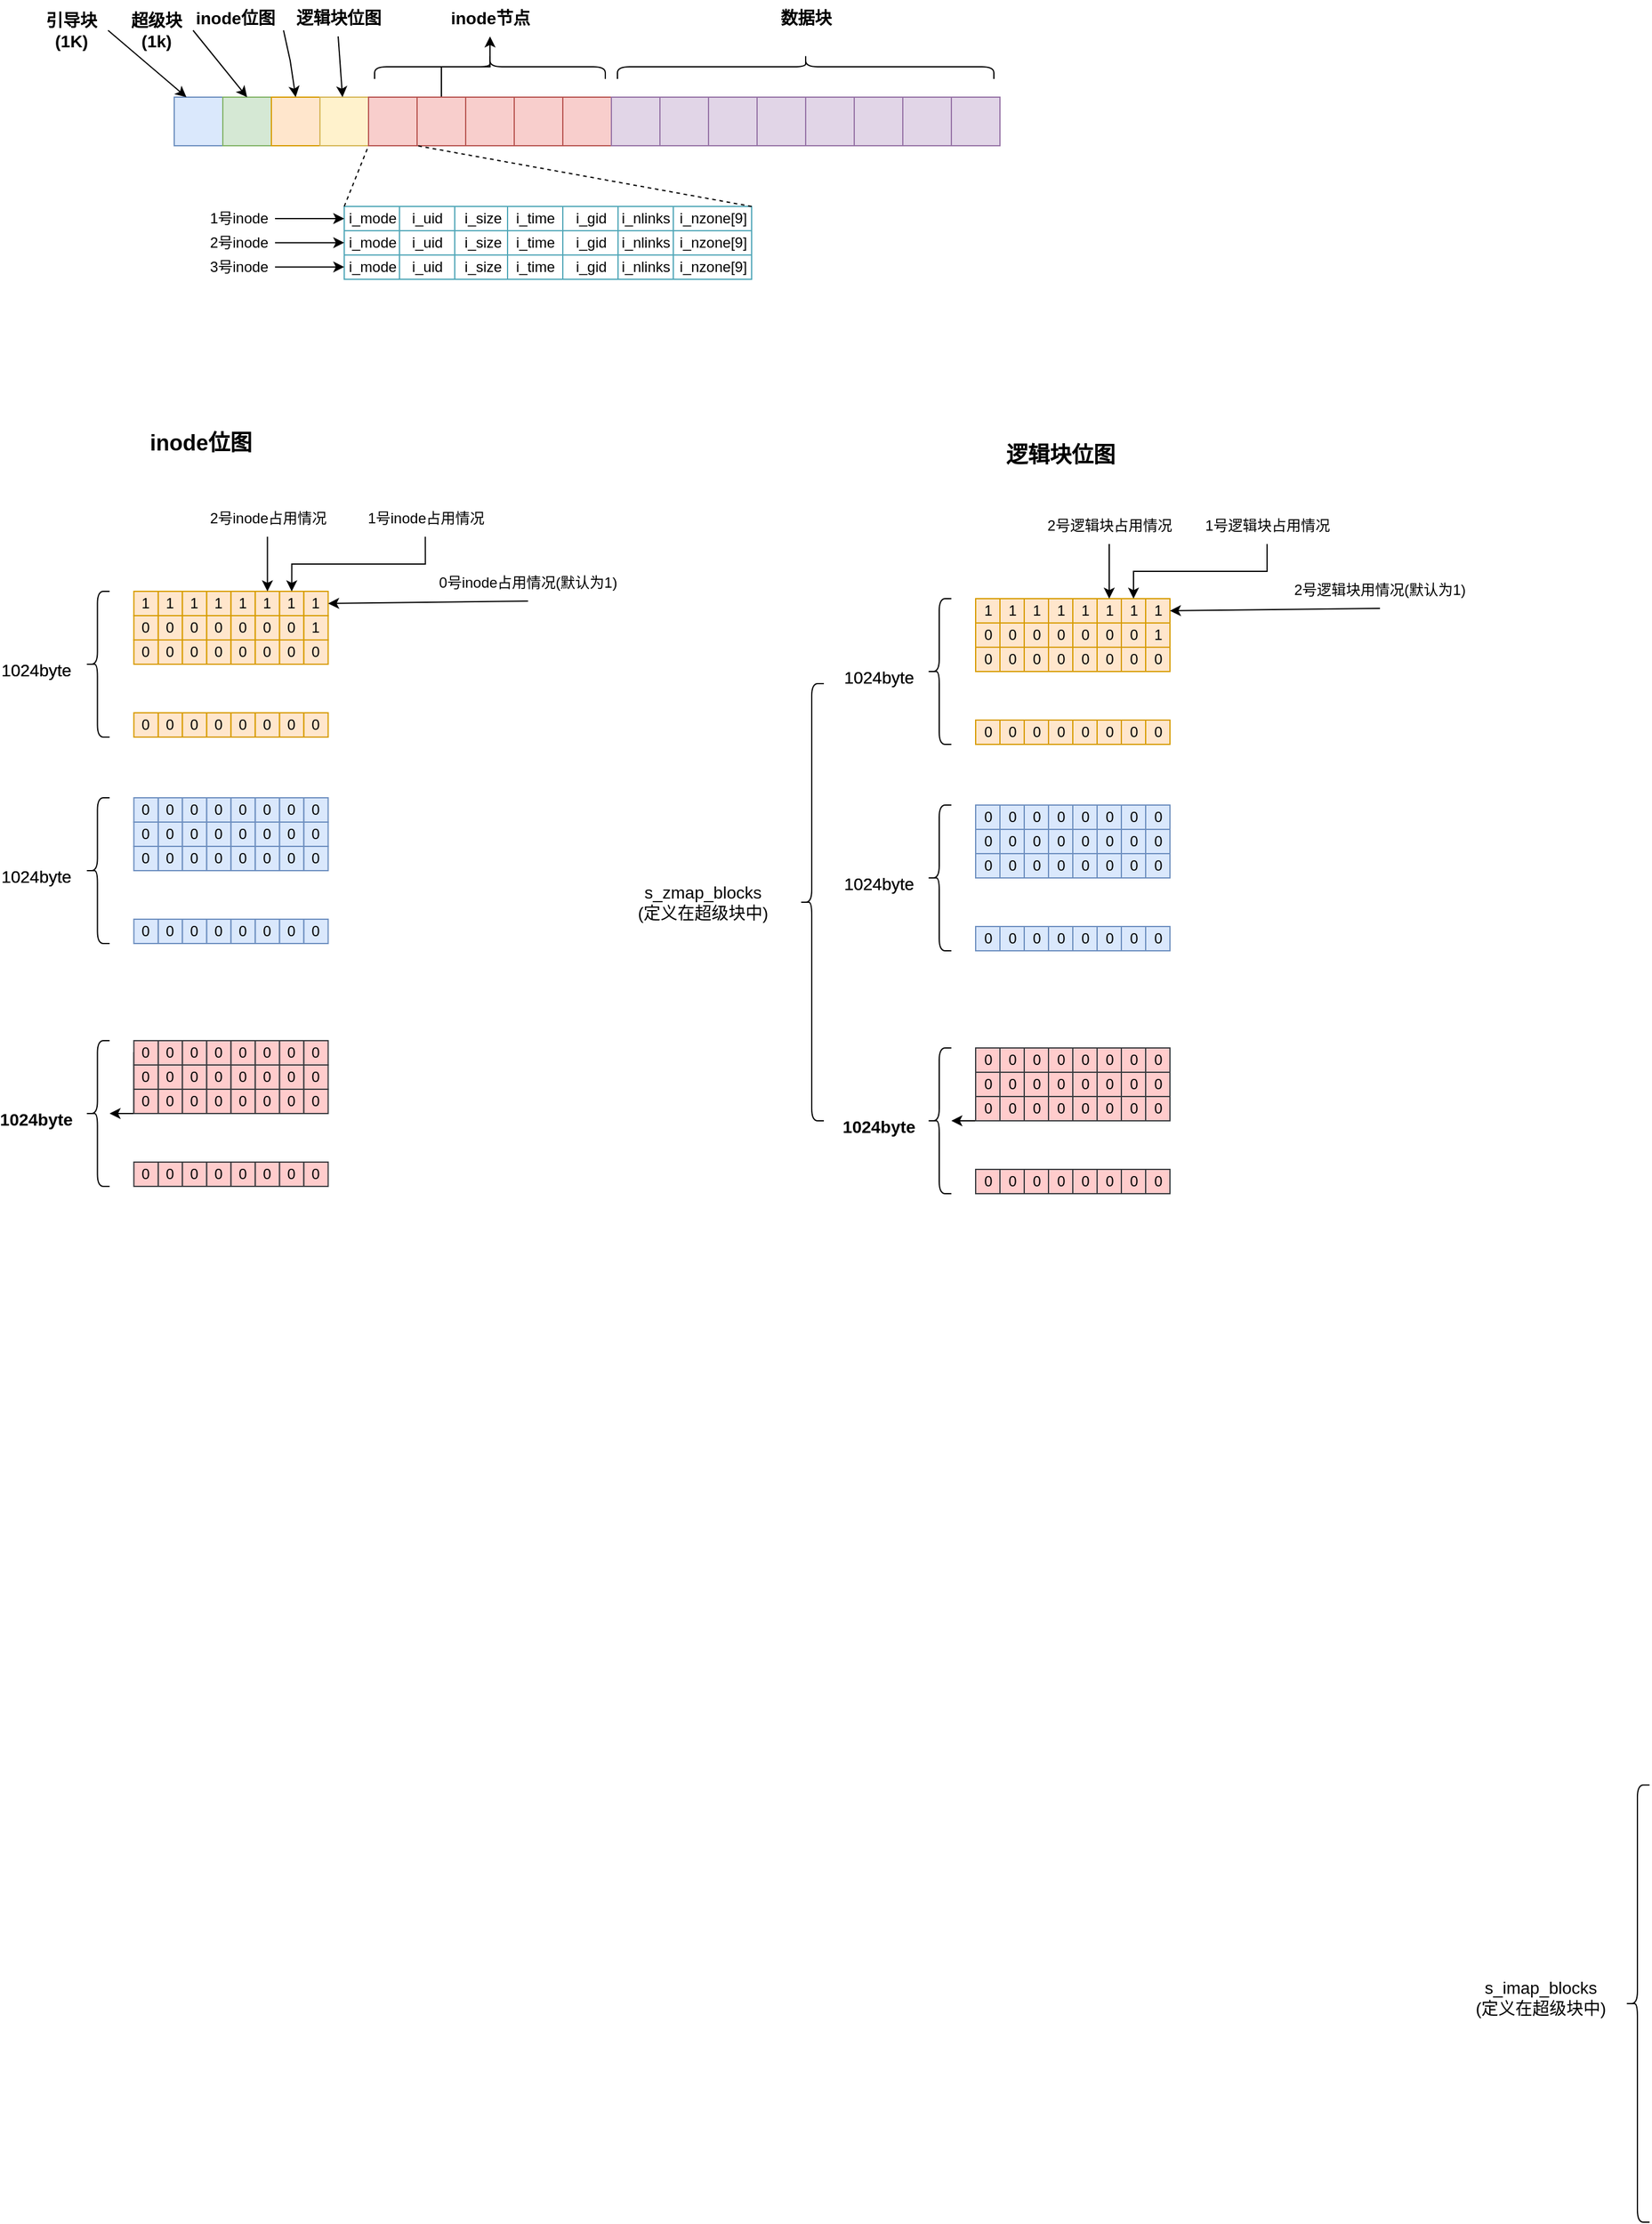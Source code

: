 <mxfile version="20.8.18" type="device"><diagram name="第 1 页" id="37yoyK_o1zVnqZ8OQjMK"><mxGraphModel dx="2747" dy="2015" grid="1" gridSize="10" guides="1" tooltips="1" connect="1" arrows="1" fold="1" page="1" pageScale="1" pageWidth="827" pageHeight="1169" math="0" shadow="0"><root><mxCell id="0"/><mxCell id="1" parent="0"/><mxCell id="zr7Nvy4fPqNRF8BoC9J9-256" value="s_zmap_blocks&lt;br&gt;(定义在超级块中)" style="text;strokeColor=none;align=center;fillColor=none;html=1;verticalAlign=middle;whiteSpace=wrap;rounded=0;fontSize=14;" vertex="1" parent="1"><mxGeometry x="249.5" y="618" width="130" height="30" as="geometry"/></mxCell><mxCell id="zr7Nvy4fPqNRF8BoC9J9-266" value="1" style="rounded=0;whiteSpace=wrap;html=1;fillColor=#ffe6cc;strokeColor=#d79b00;" vertex="1" parent="1"><mxGeometry x="-133.75" y="377" width="20" height="20" as="geometry"/></mxCell><mxCell id="zr7Nvy4fPqNRF8BoC9J9-267" value="1" style="rounded=0;whiteSpace=wrap;html=1;fillColor=#ffe6cc;strokeColor=#d79b00;" vertex="1" parent="1"><mxGeometry x="-113.75" y="377" width="20" height="20" as="geometry"/></mxCell><mxCell id="zr7Nvy4fPqNRF8BoC9J9-268" value="1" style="rounded=0;whiteSpace=wrap;html=1;fillColor=#ffe6cc;strokeColor=#d79b00;" vertex="1" parent="1"><mxGeometry x="-93.75" y="377" width="20" height="20" as="geometry"/></mxCell><mxCell id="zr7Nvy4fPqNRF8BoC9J9-269" value="1" style="rounded=0;whiteSpace=wrap;html=1;fillColor=#ffe6cc;strokeColor=#d79b00;" vertex="1" parent="1"><mxGeometry x="-73.75" y="377" width="20" height="20" as="geometry"/></mxCell><mxCell id="zr7Nvy4fPqNRF8BoC9J9-270" value="1" style="rounded=0;whiteSpace=wrap;html=1;fillColor=#ffe6cc;strokeColor=#d79b00;" vertex="1" parent="1"><mxGeometry x="-53.75" y="377" width="20" height="20" as="geometry"/></mxCell><mxCell id="zr7Nvy4fPqNRF8BoC9J9-271" value="1" style="rounded=0;whiteSpace=wrap;html=1;fillColor=#ffe6cc;strokeColor=#d79b00;" vertex="1" parent="1"><mxGeometry x="-33.75" y="377" width="20" height="20" as="geometry"/></mxCell><mxCell id="zr7Nvy4fPqNRF8BoC9J9-272" value="1" style="rounded=0;whiteSpace=wrap;html=1;fillColor=#ffe6cc;strokeColor=#d79b00;" vertex="1" parent="1"><mxGeometry x="-13.75" y="377" width="20" height="20" as="geometry"/></mxCell><mxCell id="zr7Nvy4fPqNRF8BoC9J9-273" value="1" style="rounded=0;whiteSpace=wrap;html=1;fillColor=#ffe6cc;strokeColor=#d79b00;" vertex="1" parent="1"><mxGeometry x="-153.75" y="377" width="20" height="20" as="geometry"/></mxCell><mxCell id="zr7Nvy4fPqNRF8BoC9J9-274" value="0" style="rounded=0;whiteSpace=wrap;html=1;fillColor=#ffe6cc;strokeColor=#d79b00;" vertex="1" parent="1"><mxGeometry x="-133.75" y="397" width="20" height="20" as="geometry"/></mxCell><mxCell id="zr7Nvy4fPqNRF8BoC9J9-275" value="0" style="rounded=0;whiteSpace=wrap;html=1;fillColor=#ffe6cc;strokeColor=#d79b00;" vertex="1" parent="1"><mxGeometry x="-113.75" y="397" width="20" height="20" as="geometry"/></mxCell><mxCell id="zr7Nvy4fPqNRF8BoC9J9-276" value="0" style="rounded=0;whiteSpace=wrap;html=1;fillColor=#ffe6cc;strokeColor=#d79b00;" vertex="1" parent="1"><mxGeometry x="-93.75" y="397" width="20" height="20" as="geometry"/></mxCell><mxCell id="zr7Nvy4fPqNRF8BoC9J9-277" value="0" style="rounded=0;whiteSpace=wrap;html=1;fillColor=#ffe6cc;strokeColor=#d79b00;" vertex="1" parent="1"><mxGeometry x="-73.75" y="397" width="20" height="20" as="geometry"/></mxCell><mxCell id="zr7Nvy4fPqNRF8BoC9J9-278" value="0" style="rounded=0;whiteSpace=wrap;html=1;fillColor=#ffe6cc;strokeColor=#d79b00;" vertex="1" parent="1"><mxGeometry x="-53.75" y="397" width="20" height="20" as="geometry"/></mxCell><mxCell id="zr7Nvy4fPqNRF8BoC9J9-279" value="0" style="rounded=0;whiteSpace=wrap;html=1;fillColor=#ffe6cc;strokeColor=#d79b00;" vertex="1" parent="1"><mxGeometry x="-33.75" y="397" width="20" height="20" as="geometry"/></mxCell><mxCell id="zr7Nvy4fPqNRF8BoC9J9-280" value="1" style="rounded=0;whiteSpace=wrap;html=1;fillColor=#ffe6cc;strokeColor=#d79b00;" vertex="1" parent="1"><mxGeometry x="-13.75" y="397" width="20" height="20" as="geometry"/></mxCell><mxCell id="zr7Nvy4fPqNRF8BoC9J9-281" value="0" style="rounded=0;whiteSpace=wrap;html=1;fillColor=#ffe6cc;strokeColor=#d79b00;" vertex="1" parent="1"><mxGeometry x="-153.75" y="397" width="20" height="20" as="geometry"/></mxCell><mxCell id="zr7Nvy4fPqNRF8BoC9J9-282" value="0" style="rounded=0;whiteSpace=wrap;html=1;fillColor=#ffe6cc;strokeColor=#d79b00;" vertex="1" parent="1"><mxGeometry x="-133.75" y="417" width="20" height="20" as="geometry"/></mxCell><mxCell id="zr7Nvy4fPqNRF8BoC9J9-283" value="0" style="rounded=0;whiteSpace=wrap;html=1;fillColor=#ffe6cc;strokeColor=#d79b00;" vertex="1" parent="1"><mxGeometry x="-113.75" y="417" width="20" height="20" as="geometry"/></mxCell><mxCell id="zr7Nvy4fPqNRF8BoC9J9-284" value="0" style="rounded=0;whiteSpace=wrap;html=1;fillColor=#ffe6cc;strokeColor=#d79b00;" vertex="1" parent="1"><mxGeometry x="-93.75" y="417" width="20" height="20" as="geometry"/></mxCell><mxCell id="zr7Nvy4fPqNRF8BoC9J9-285" value="0" style="rounded=0;whiteSpace=wrap;html=1;fillColor=#ffe6cc;strokeColor=#d79b00;" vertex="1" parent="1"><mxGeometry x="-73.75" y="417" width="20" height="20" as="geometry"/></mxCell><mxCell id="zr7Nvy4fPqNRF8BoC9J9-286" value="0" style="rounded=0;whiteSpace=wrap;html=1;fillColor=#ffe6cc;strokeColor=#d79b00;" vertex="1" parent="1"><mxGeometry x="-53.75" y="417" width="20" height="20" as="geometry"/></mxCell><mxCell id="zr7Nvy4fPqNRF8BoC9J9-287" value="0" style="rounded=0;whiteSpace=wrap;html=1;fillColor=#ffe6cc;strokeColor=#d79b00;" vertex="1" parent="1"><mxGeometry x="-33.75" y="417" width="20" height="20" as="geometry"/></mxCell><mxCell id="zr7Nvy4fPqNRF8BoC9J9-288" value="0" style="rounded=0;whiteSpace=wrap;html=1;fillColor=#ffe6cc;strokeColor=#d79b00;" vertex="1" parent="1"><mxGeometry x="-13.75" y="417" width="20" height="20" as="geometry"/></mxCell><mxCell id="zr7Nvy4fPqNRF8BoC9J9-289" value="0" style="rounded=0;whiteSpace=wrap;html=1;fillColor=#ffe6cc;strokeColor=#d79b00;" vertex="1" parent="1"><mxGeometry x="-153.75" y="417" width="20" height="20" as="geometry"/></mxCell><mxCell id="zr7Nvy4fPqNRF8BoC9J9-290" value="" style="shape=curlyBracket;whiteSpace=wrap;html=1;rounded=1;labelPosition=left;verticalLabelPosition=middle;align=right;verticalAlign=middle;fontSize=14;" vertex="1" parent="1"><mxGeometry x="-193.75" y="377" width="20" height="120" as="geometry"/></mxCell><mxCell id="zr7Nvy4fPqNRF8BoC9J9-291" value="0" style="rounded=0;whiteSpace=wrap;html=1;fillColor=#ffe6cc;strokeColor=#d79b00;" vertex="1" parent="1"><mxGeometry x="-133.75" y="477" width="20" height="20" as="geometry"/></mxCell><mxCell id="zr7Nvy4fPqNRF8BoC9J9-292" value="0" style="rounded=0;whiteSpace=wrap;html=1;fillColor=#ffe6cc;strokeColor=#d79b00;" vertex="1" parent="1"><mxGeometry x="-113.75" y="477" width="20" height="20" as="geometry"/></mxCell><mxCell id="zr7Nvy4fPqNRF8BoC9J9-293" value="0" style="rounded=0;whiteSpace=wrap;html=1;fillColor=#ffe6cc;strokeColor=#d79b00;" vertex="1" parent="1"><mxGeometry x="-93.75" y="477" width="20" height="20" as="geometry"/></mxCell><mxCell id="zr7Nvy4fPqNRF8BoC9J9-294" value="0" style="rounded=0;whiteSpace=wrap;html=1;fillColor=#ffe6cc;strokeColor=#d79b00;" vertex="1" parent="1"><mxGeometry x="-73.75" y="477" width="20" height="20" as="geometry"/></mxCell><mxCell id="zr7Nvy4fPqNRF8BoC9J9-295" value="0" style="rounded=0;whiteSpace=wrap;html=1;fillColor=#ffe6cc;strokeColor=#d79b00;" vertex="1" parent="1"><mxGeometry x="-53.75" y="477" width="20" height="20" as="geometry"/></mxCell><mxCell id="zr7Nvy4fPqNRF8BoC9J9-296" value="0" style="rounded=0;whiteSpace=wrap;html=1;fillColor=#ffe6cc;strokeColor=#d79b00;" vertex="1" parent="1"><mxGeometry x="-33.75" y="477" width="20" height="20" as="geometry"/></mxCell><mxCell id="zr7Nvy4fPqNRF8BoC9J9-297" value="0" style="rounded=0;whiteSpace=wrap;html=1;fillColor=#ffe6cc;strokeColor=#d79b00;" vertex="1" parent="1"><mxGeometry x="-13.75" y="477" width="20" height="20" as="geometry"/></mxCell><mxCell id="zr7Nvy4fPqNRF8BoC9J9-298" value="0" style="rounded=0;whiteSpace=wrap;html=1;fillColor=#ffe6cc;strokeColor=#d79b00;" vertex="1" parent="1"><mxGeometry x="-153.75" y="477" width="20" height="20" as="geometry"/></mxCell><mxCell id="zr7Nvy4fPqNRF8BoC9J9-299" value="1024byte" style="text;strokeColor=none;align=center;fillColor=none;html=1;verticalAlign=middle;whiteSpace=wrap;rounded=0;fontSize=14;" vertex="1" parent="1"><mxGeometry x="-263.75" y="427" width="60" height="30" as="geometry"/></mxCell><mxCell id="zr7Nvy4fPqNRF8BoC9J9-300" value="0" style="rounded=0;whiteSpace=wrap;html=1;fillColor=#dae8fc;strokeColor=#6c8ebf;" vertex="1" parent="1"><mxGeometry x="-133.75" y="547" width="20" height="20" as="geometry"/></mxCell><mxCell id="zr7Nvy4fPqNRF8BoC9J9-301" value="0" style="rounded=0;whiteSpace=wrap;html=1;fillColor=#dae8fc;strokeColor=#6c8ebf;" vertex="1" parent="1"><mxGeometry x="-113.75" y="547" width="20" height="20" as="geometry"/></mxCell><mxCell id="zr7Nvy4fPqNRF8BoC9J9-302" value="0" style="rounded=0;whiteSpace=wrap;html=1;fillColor=#dae8fc;strokeColor=#6c8ebf;" vertex="1" parent="1"><mxGeometry x="-93.75" y="547" width="20" height="20" as="geometry"/></mxCell><mxCell id="zr7Nvy4fPqNRF8BoC9J9-303" value="0" style="rounded=0;whiteSpace=wrap;html=1;fillColor=#dae8fc;strokeColor=#6c8ebf;" vertex="1" parent="1"><mxGeometry x="-73.75" y="547" width="20" height="20" as="geometry"/></mxCell><mxCell id="zr7Nvy4fPqNRF8BoC9J9-304" value="0" style="rounded=0;whiteSpace=wrap;html=1;fillColor=#dae8fc;strokeColor=#6c8ebf;" vertex="1" parent="1"><mxGeometry x="-53.75" y="547" width="20" height="20" as="geometry"/></mxCell><mxCell id="zr7Nvy4fPqNRF8BoC9J9-305" value="0" style="rounded=0;whiteSpace=wrap;html=1;fillColor=#dae8fc;strokeColor=#6c8ebf;" vertex="1" parent="1"><mxGeometry x="-33.75" y="547" width="20" height="20" as="geometry"/></mxCell><mxCell id="zr7Nvy4fPqNRF8BoC9J9-306" value="0" style="rounded=0;whiteSpace=wrap;html=1;fillColor=#dae8fc;strokeColor=#6c8ebf;" vertex="1" parent="1"><mxGeometry x="-13.75" y="547" width="20" height="20" as="geometry"/></mxCell><mxCell id="zr7Nvy4fPqNRF8BoC9J9-307" value="0" style="rounded=0;whiteSpace=wrap;html=1;fillColor=#dae8fc;strokeColor=#6c8ebf;" vertex="1" parent="1"><mxGeometry x="-153.75" y="547" width="20" height="20" as="geometry"/></mxCell><mxCell id="zr7Nvy4fPqNRF8BoC9J9-308" value="0" style="rounded=0;whiteSpace=wrap;html=1;fillColor=#dae8fc;strokeColor=#6c8ebf;" vertex="1" parent="1"><mxGeometry x="-133.75" y="567" width="20" height="20" as="geometry"/></mxCell><mxCell id="zr7Nvy4fPqNRF8BoC9J9-309" value="0" style="rounded=0;whiteSpace=wrap;html=1;fillColor=#dae8fc;strokeColor=#6c8ebf;" vertex="1" parent="1"><mxGeometry x="-113.75" y="567" width="20" height="20" as="geometry"/></mxCell><mxCell id="zr7Nvy4fPqNRF8BoC9J9-310" value="0" style="rounded=0;whiteSpace=wrap;html=1;fillColor=#dae8fc;strokeColor=#6c8ebf;" vertex="1" parent="1"><mxGeometry x="-93.75" y="567" width="20" height="20" as="geometry"/></mxCell><mxCell id="zr7Nvy4fPqNRF8BoC9J9-311" value="0" style="rounded=0;whiteSpace=wrap;html=1;fillColor=#dae8fc;strokeColor=#6c8ebf;" vertex="1" parent="1"><mxGeometry x="-73.75" y="567" width="20" height="20" as="geometry"/></mxCell><mxCell id="zr7Nvy4fPqNRF8BoC9J9-312" value="0" style="rounded=0;whiteSpace=wrap;html=1;fillColor=#dae8fc;strokeColor=#6c8ebf;" vertex="1" parent="1"><mxGeometry x="-53.75" y="567" width="20" height="20" as="geometry"/></mxCell><mxCell id="zr7Nvy4fPqNRF8BoC9J9-313" value="0" style="rounded=0;whiteSpace=wrap;html=1;fillColor=#dae8fc;strokeColor=#6c8ebf;" vertex="1" parent="1"><mxGeometry x="-33.75" y="567" width="20" height="20" as="geometry"/></mxCell><mxCell id="zr7Nvy4fPqNRF8BoC9J9-314" value="0" style="rounded=0;whiteSpace=wrap;html=1;fillColor=#dae8fc;strokeColor=#6c8ebf;" vertex="1" parent="1"><mxGeometry x="-13.75" y="567" width="20" height="20" as="geometry"/></mxCell><mxCell id="zr7Nvy4fPqNRF8BoC9J9-315" value="0" style="rounded=0;whiteSpace=wrap;html=1;fillColor=#dae8fc;strokeColor=#6c8ebf;" vertex="1" parent="1"><mxGeometry x="-153.75" y="567" width="20" height="20" as="geometry"/></mxCell><mxCell id="zr7Nvy4fPqNRF8BoC9J9-316" value="0" style="rounded=0;whiteSpace=wrap;html=1;fillColor=#dae8fc;strokeColor=#6c8ebf;" vertex="1" parent="1"><mxGeometry x="-133.75" y="587" width="20" height="20" as="geometry"/></mxCell><mxCell id="zr7Nvy4fPqNRF8BoC9J9-317" value="0" style="rounded=0;whiteSpace=wrap;html=1;fillColor=#dae8fc;strokeColor=#6c8ebf;" vertex="1" parent="1"><mxGeometry x="-113.75" y="587" width="20" height="20" as="geometry"/></mxCell><mxCell id="zr7Nvy4fPqNRF8BoC9J9-318" value="0" style="rounded=0;whiteSpace=wrap;html=1;fillColor=#dae8fc;strokeColor=#6c8ebf;" vertex="1" parent="1"><mxGeometry x="-93.75" y="587" width="20" height="20" as="geometry"/></mxCell><mxCell id="zr7Nvy4fPqNRF8BoC9J9-319" value="0" style="rounded=0;whiteSpace=wrap;html=1;fillColor=#dae8fc;strokeColor=#6c8ebf;" vertex="1" parent="1"><mxGeometry x="-73.75" y="587" width="20" height="20" as="geometry"/></mxCell><mxCell id="zr7Nvy4fPqNRF8BoC9J9-320" value="0" style="rounded=0;whiteSpace=wrap;html=1;fillColor=#dae8fc;strokeColor=#6c8ebf;" vertex="1" parent="1"><mxGeometry x="-53.75" y="587" width="20" height="20" as="geometry"/></mxCell><mxCell id="zr7Nvy4fPqNRF8BoC9J9-321" value="0" style="rounded=0;whiteSpace=wrap;html=1;fillColor=#dae8fc;strokeColor=#6c8ebf;" vertex="1" parent="1"><mxGeometry x="-33.75" y="587" width="20" height="20" as="geometry"/></mxCell><mxCell id="zr7Nvy4fPqNRF8BoC9J9-322" value="0" style="rounded=0;whiteSpace=wrap;html=1;fillColor=#dae8fc;strokeColor=#6c8ebf;" vertex="1" parent="1"><mxGeometry x="-13.75" y="587" width="20" height="20" as="geometry"/></mxCell><mxCell id="zr7Nvy4fPqNRF8BoC9J9-323" value="0" style="rounded=0;whiteSpace=wrap;html=1;fillColor=#dae8fc;strokeColor=#6c8ebf;" vertex="1" parent="1"><mxGeometry x="-153.75" y="587" width="20" height="20" as="geometry"/></mxCell><mxCell id="zr7Nvy4fPqNRF8BoC9J9-324" value="" style="shape=curlyBracket;whiteSpace=wrap;html=1;rounded=1;labelPosition=left;verticalLabelPosition=middle;align=right;verticalAlign=middle;fontSize=14;" vertex="1" parent="1"><mxGeometry x="-193.75" y="547" width="20" height="120" as="geometry"/></mxCell><mxCell id="zr7Nvy4fPqNRF8BoC9J9-325" value="0" style="rounded=0;whiteSpace=wrap;html=1;fillColor=#dae8fc;strokeColor=#6c8ebf;" vertex="1" parent="1"><mxGeometry x="-133.75" y="647" width="20" height="20" as="geometry"/></mxCell><mxCell id="zr7Nvy4fPqNRF8BoC9J9-326" value="0" style="rounded=0;whiteSpace=wrap;html=1;fillColor=#dae8fc;strokeColor=#6c8ebf;" vertex="1" parent="1"><mxGeometry x="-113.75" y="647" width="20" height="20" as="geometry"/></mxCell><mxCell id="zr7Nvy4fPqNRF8BoC9J9-327" value="0" style="rounded=0;whiteSpace=wrap;html=1;fillColor=#dae8fc;strokeColor=#6c8ebf;" vertex="1" parent="1"><mxGeometry x="-93.75" y="647" width="20" height="20" as="geometry"/></mxCell><mxCell id="zr7Nvy4fPqNRF8BoC9J9-328" value="0" style="rounded=0;whiteSpace=wrap;html=1;fillColor=#dae8fc;strokeColor=#6c8ebf;" vertex="1" parent="1"><mxGeometry x="-73.75" y="647" width="20" height="20" as="geometry"/></mxCell><mxCell id="zr7Nvy4fPqNRF8BoC9J9-329" value="0" style="rounded=0;whiteSpace=wrap;html=1;fillColor=#dae8fc;strokeColor=#6c8ebf;" vertex="1" parent="1"><mxGeometry x="-53.75" y="647" width="20" height="20" as="geometry"/></mxCell><mxCell id="zr7Nvy4fPqNRF8BoC9J9-330" value="0" style="rounded=0;whiteSpace=wrap;html=1;fillColor=#dae8fc;strokeColor=#6c8ebf;" vertex="1" parent="1"><mxGeometry x="-33.75" y="647" width="20" height="20" as="geometry"/></mxCell><mxCell id="zr7Nvy4fPqNRF8BoC9J9-331" value="0" style="rounded=0;whiteSpace=wrap;html=1;fillColor=#dae8fc;strokeColor=#6c8ebf;" vertex="1" parent="1"><mxGeometry x="-13.75" y="647" width="20" height="20" as="geometry"/></mxCell><mxCell id="zr7Nvy4fPqNRF8BoC9J9-332" value="0" style="rounded=0;whiteSpace=wrap;html=1;fillColor=#dae8fc;strokeColor=#6c8ebf;" vertex="1" parent="1"><mxGeometry x="-153.75" y="647" width="20" height="20" as="geometry"/></mxCell><mxCell id="zr7Nvy4fPqNRF8BoC9J9-333" value="1024byte" style="text;strokeColor=none;align=center;fillColor=none;html=1;verticalAlign=middle;whiteSpace=wrap;rounded=0;fontSize=14;" vertex="1" parent="1"><mxGeometry x="-263.75" y="597" width="60" height="30" as="geometry"/></mxCell><mxCell id="zr7Nvy4fPqNRF8BoC9J9-334" value="" style="edgeStyle=orthogonalEdgeStyle;rounded=0;orthogonalLoop=1;jettySize=auto;html=1;fontSize=14;" edge="1" parent="1" source="zr7Nvy4fPqNRF8BoC9J9-335" target="zr7Nvy4fPqNRF8BoC9J9-359"><mxGeometry relative="1" as="geometry"/></mxCell><mxCell id="zr7Nvy4fPqNRF8BoC9J9-335" value="0" style="rounded=0;whiteSpace=wrap;html=1;fillColor=#ffcccc;strokeColor=#36393d;" vertex="1" parent="1"><mxGeometry x="-133.75" y="747" width="20" height="20" as="geometry"/></mxCell><mxCell id="zr7Nvy4fPqNRF8BoC9J9-336" value="0" style="rounded=0;whiteSpace=wrap;html=1;fillColor=#ffcccc;strokeColor=#36393d;" vertex="1" parent="1"><mxGeometry x="-113.75" y="747" width="20" height="20" as="geometry"/></mxCell><mxCell id="zr7Nvy4fPqNRF8BoC9J9-337" value="0" style="rounded=0;whiteSpace=wrap;html=1;fillColor=#ffcccc;strokeColor=#36393d;" vertex="1" parent="1"><mxGeometry x="-93.75" y="747" width="20" height="20" as="geometry"/></mxCell><mxCell id="zr7Nvy4fPqNRF8BoC9J9-338" value="0" style="rounded=0;whiteSpace=wrap;html=1;fillColor=#ffcccc;strokeColor=#36393d;" vertex="1" parent="1"><mxGeometry x="-73.75" y="747" width="20" height="20" as="geometry"/></mxCell><mxCell id="zr7Nvy4fPqNRF8BoC9J9-339" value="0" style="rounded=0;whiteSpace=wrap;html=1;fillColor=#ffcccc;strokeColor=#36393d;" vertex="1" parent="1"><mxGeometry x="-53.75" y="747" width="20" height="20" as="geometry"/></mxCell><mxCell id="zr7Nvy4fPqNRF8BoC9J9-340" value="0" style="rounded=0;whiteSpace=wrap;html=1;fillColor=#ffcccc;strokeColor=#36393d;" vertex="1" parent="1"><mxGeometry x="-33.75" y="747" width="20" height="20" as="geometry"/></mxCell><mxCell id="zr7Nvy4fPqNRF8BoC9J9-341" value="0" style="rounded=0;whiteSpace=wrap;html=1;fillColor=#ffcccc;strokeColor=#36393d;" vertex="1" parent="1"><mxGeometry x="-13.75" y="747" width="20" height="20" as="geometry"/></mxCell><mxCell id="zr7Nvy4fPqNRF8BoC9J9-342" value="0" style="rounded=0;whiteSpace=wrap;html=1;fillColor=#ffcccc;strokeColor=#36393d;" vertex="1" parent="1"><mxGeometry x="-153.75" y="747" width="20" height="20" as="geometry"/></mxCell><mxCell id="zr7Nvy4fPqNRF8BoC9J9-343" value="0" style="rounded=0;whiteSpace=wrap;html=1;fillColor=#ffcccc;strokeColor=#36393d;" vertex="1" parent="1"><mxGeometry x="-133.75" y="767" width="20" height="20" as="geometry"/></mxCell><mxCell id="zr7Nvy4fPqNRF8BoC9J9-344" value="0" style="rounded=0;whiteSpace=wrap;html=1;fillColor=#ffcccc;strokeColor=#36393d;" vertex="1" parent="1"><mxGeometry x="-113.75" y="767" width="20" height="20" as="geometry"/></mxCell><mxCell id="zr7Nvy4fPqNRF8BoC9J9-345" value="0" style="rounded=0;whiteSpace=wrap;html=1;fillColor=#ffcccc;strokeColor=#36393d;" vertex="1" parent="1"><mxGeometry x="-93.75" y="767" width="20" height="20" as="geometry"/></mxCell><mxCell id="zr7Nvy4fPqNRF8BoC9J9-346" value="0" style="rounded=0;whiteSpace=wrap;html=1;fillColor=#ffcccc;strokeColor=#36393d;" vertex="1" parent="1"><mxGeometry x="-73.75" y="767" width="20" height="20" as="geometry"/></mxCell><mxCell id="zr7Nvy4fPqNRF8BoC9J9-347" value="0" style="rounded=0;whiteSpace=wrap;html=1;fillColor=#ffcccc;strokeColor=#36393d;" vertex="1" parent="1"><mxGeometry x="-53.75" y="767" width="20" height="20" as="geometry"/></mxCell><mxCell id="zr7Nvy4fPqNRF8BoC9J9-348" value="0" style="rounded=0;whiteSpace=wrap;html=1;fillColor=#ffcccc;strokeColor=#36393d;" vertex="1" parent="1"><mxGeometry x="-33.75" y="767" width="20" height="20" as="geometry"/></mxCell><mxCell id="zr7Nvy4fPqNRF8BoC9J9-349" value="0" style="rounded=0;whiteSpace=wrap;html=1;fillColor=#ffcccc;strokeColor=#36393d;" vertex="1" parent="1"><mxGeometry x="-13.75" y="767" width="20" height="20" as="geometry"/></mxCell><mxCell id="zr7Nvy4fPqNRF8BoC9J9-350" value="0" style="rounded=0;whiteSpace=wrap;html=1;fillColor=#ffcccc;strokeColor=#36393d;" vertex="1" parent="1"><mxGeometry x="-153.75" y="767" width="20" height="20" as="geometry"/></mxCell><mxCell id="zr7Nvy4fPqNRF8BoC9J9-351" value="0" style="rounded=0;whiteSpace=wrap;html=1;fillColor=#ffcccc;strokeColor=#36393d;" vertex="1" parent="1"><mxGeometry x="-133.75" y="787" width="20" height="20" as="geometry"/></mxCell><mxCell id="zr7Nvy4fPqNRF8BoC9J9-352" value="0" style="rounded=0;whiteSpace=wrap;html=1;fillColor=#ffcccc;strokeColor=#36393d;" vertex="1" parent="1"><mxGeometry x="-113.75" y="787" width="20" height="20" as="geometry"/></mxCell><mxCell id="zr7Nvy4fPqNRF8BoC9J9-353" value="0" style="rounded=0;whiteSpace=wrap;html=1;fillColor=#ffcccc;strokeColor=#36393d;" vertex="1" parent="1"><mxGeometry x="-93.75" y="787" width="20" height="20" as="geometry"/></mxCell><mxCell id="zr7Nvy4fPqNRF8BoC9J9-354" value="0" style="rounded=0;whiteSpace=wrap;html=1;fillColor=#ffcccc;strokeColor=#36393d;" vertex="1" parent="1"><mxGeometry x="-73.75" y="787" width="20" height="20" as="geometry"/></mxCell><mxCell id="zr7Nvy4fPqNRF8BoC9J9-355" value="0" style="rounded=0;whiteSpace=wrap;html=1;fillColor=#ffcccc;strokeColor=#36393d;" vertex="1" parent="1"><mxGeometry x="-53.75" y="787" width="20" height="20" as="geometry"/></mxCell><mxCell id="zr7Nvy4fPqNRF8BoC9J9-356" value="0" style="rounded=0;whiteSpace=wrap;html=1;fillColor=#ffcccc;strokeColor=#36393d;" vertex="1" parent="1"><mxGeometry x="-33.75" y="787" width="20" height="20" as="geometry"/></mxCell><mxCell id="zr7Nvy4fPqNRF8BoC9J9-357" value="0" style="rounded=0;whiteSpace=wrap;html=1;fillColor=#ffcccc;strokeColor=#36393d;" vertex="1" parent="1"><mxGeometry x="-13.75" y="787" width="20" height="20" as="geometry"/></mxCell><mxCell id="zr7Nvy4fPqNRF8BoC9J9-358" value="0" style="rounded=0;whiteSpace=wrap;html=1;fillColor=#ffcccc;strokeColor=#36393d;" vertex="1" parent="1"><mxGeometry x="-153.75" y="787" width="20" height="20" as="geometry"/></mxCell><mxCell id="zr7Nvy4fPqNRF8BoC9J9-359" value="" style="shape=curlyBracket;whiteSpace=wrap;html=1;rounded=1;labelPosition=left;verticalLabelPosition=middle;align=right;verticalAlign=middle;fontSize=14;" vertex="1" parent="1"><mxGeometry x="-193.75" y="747" width="20" height="120" as="geometry"/></mxCell><mxCell id="zr7Nvy4fPqNRF8BoC9J9-360" value="0" style="rounded=0;whiteSpace=wrap;html=1;fillColor=#ffcccc;strokeColor=#36393d;" vertex="1" parent="1"><mxGeometry x="-133.75" y="847" width="20" height="20" as="geometry"/></mxCell><mxCell id="zr7Nvy4fPqNRF8BoC9J9-361" value="0" style="rounded=0;whiteSpace=wrap;html=1;fillColor=#ffcccc;strokeColor=#36393d;" vertex="1" parent="1"><mxGeometry x="-113.75" y="847" width="20" height="20" as="geometry"/></mxCell><mxCell id="zr7Nvy4fPqNRF8BoC9J9-362" value="0" style="rounded=0;whiteSpace=wrap;html=1;fillColor=#ffcccc;strokeColor=#36393d;" vertex="1" parent="1"><mxGeometry x="-93.75" y="847" width="20" height="20" as="geometry"/></mxCell><mxCell id="zr7Nvy4fPqNRF8BoC9J9-363" value="0" style="rounded=0;whiteSpace=wrap;html=1;fillColor=#ffcccc;strokeColor=#36393d;" vertex="1" parent="1"><mxGeometry x="-73.75" y="847" width="20" height="20" as="geometry"/></mxCell><mxCell id="zr7Nvy4fPqNRF8BoC9J9-364" value="0" style="rounded=0;whiteSpace=wrap;html=1;fillColor=#ffcccc;strokeColor=#36393d;" vertex="1" parent="1"><mxGeometry x="-53.75" y="847" width="20" height="20" as="geometry"/></mxCell><mxCell id="zr7Nvy4fPqNRF8BoC9J9-365" value="0" style="rounded=0;whiteSpace=wrap;html=1;fillColor=#ffcccc;strokeColor=#36393d;" vertex="1" parent="1"><mxGeometry x="-33.75" y="847" width="20" height="20" as="geometry"/></mxCell><mxCell id="zr7Nvy4fPqNRF8BoC9J9-366" value="0" style="rounded=0;whiteSpace=wrap;html=1;fillColor=#ffcccc;strokeColor=#36393d;" vertex="1" parent="1"><mxGeometry x="-13.75" y="847" width="20" height="20" as="geometry"/></mxCell><mxCell id="zr7Nvy4fPqNRF8BoC9J9-367" value="0" style="rounded=0;whiteSpace=wrap;html=1;fillColor=#ffcccc;strokeColor=#36393d;" vertex="1" parent="1"><mxGeometry x="-153.75" y="847" width="20" height="20" as="geometry"/></mxCell><mxCell id="zr7Nvy4fPqNRF8BoC9J9-368" value="&lt;b&gt;1024byte&lt;/b&gt;" style="text;strokeColor=none;align=center;fillColor=none;html=1;verticalAlign=middle;whiteSpace=wrap;rounded=0;fontSize=14;" vertex="1" parent="1"><mxGeometry x="-263.75" y="797" width="60" height="30" as="geometry"/></mxCell><mxCell id="zr7Nvy4fPqNRF8BoC9J9-369" value="" style="shape=curlyBracket;whiteSpace=wrap;html=1;rounded=1;labelPosition=left;verticalLabelPosition=middle;align=right;verticalAlign=middle;fontSize=14;" vertex="1" parent="1"><mxGeometry x="1074.5" y="1360" width="20" height="360" as="geometry"/></mxCell><mxCell id="zr7Nvy4fPqNRF8BoC9J9-370" value="s_imap_blocks&lt;br&gt;(定义在超级块中)" style="text;strokeColor=none;align=center;fillColor=none;html=1;verticalAlign=middle;whiteSpace=wrap;rounded=0;fontSize=14;" vertex="1" parent="1"><mxGeometry x="940" y="1520" width="130" height="30" as="geometry"/></mxCell><mxCell id="zr7Nvy4fPqNRF8BoC9J9-371" value="&lt;b&gt;&lt;font style=&quot;font-size: 18px;&quot;&gt;inode位图&lt;/font&gt;&lt;/b&gt;" style="text;strokeColor=none;align=center;fillColor=none;html=1;verticalAlign=middle;whiteSpace=wrap;rounded=0;fontSize=14;" vertex="1" parent="1"><mxGeometry x="-193.75" y="240" width="191" height="30" as="geometry"/></mxCell><mxCell id="zr7Nvy4fPqNRF8BoC9J9-372" value="1024byte" style="text;strokeColor=none;align=center;fillColor=none;html=1;verticalAlign=middle;whiteSpace=wrap;rounded=0;fontSize=14;" vertex="1" parent="1"><mxGeometry x="-263.75" y="597" width="60" height="30" as="geometry"/></mxCell><mxCell id="zr7Nvy4fPqNRF8BoC9J9-373" value="1024byte" style="text;strokeColor=none;align=center;fillColor=none;html=1;verticalAlign=middle;whiteSpace=wrap;rounded=0;fontSize=14;" vertex="1" parent="1"><mxGeometry x="-263.75" y="427" width="60" height="30" as="geometry"/></mxCell><mxCell id="zr7Nvy4fPqNRF8BoC9J9-374" value="0号inode占用情况(默认为1)" style="text;strokeColor=none;align=center;fillColor=none;html=1;verticalAlign=middle;whiteSpace=wrap;rounded=0;" vertex="1" parent="1"><mxGeometry x="91.75" y="355" width="158.25" height="30" as="geometry"/></mxCell><mxCell id="zr7Nvy4fPqNRF8BoC9J9-375" style="edgeStyle=orthogonalEdgeStyle;rounded=0;orthogonalLoop=1;jettySize=auto;html=1;exitX=0.5;exitY=1;exitDx=0;exitDy=0;entryX=0.5;entryY=0;entryDx=0;entryDy=0;" edge="1" parent="1" source="zr7Nvy4fPqNRF8BoC9J9-376" target="zr7Nvy4fPqNRF8BoC9J9-271"><mxGeometry relative="1" as="geometry"/></mxCell><mxCell id="zr7Nvy4fPqNRF8BoC9J9-376" value="1号inode占用情况" style="text;strokeColor=none;align=center;fillColor=none;html=1;verticalAlign=middle;whiteSpace=wrap;rounded=0;" vertex="1" parent="1"><mxGeometry x="33.5" y="302" width="105.5" height="30" as="geometry"/></mxCell><mxCell id="zr7Nvy4fPqNRF8BoC9J9-377" value="" style="endArrow=classic;html=1;rounded=0;exitX=0.5;exitY=1;exitDx=0;exitDy=0;entryX=1;entryY=0.5;entryDx=0;entryDy=0;" edge="1" parent="1" source="zr7Nvy4fPqNRF8BoC9J9-374" target="zr7Nvy4fPqNRF8BoC9J9-272"><mxGeometry width="50" height="50" relative="1" as="geometry"><mxPoint x="51.75" y="445" as="sourcePoint"/><mxPoint x="101.75" y="395" as="targetPoint"/></mxGeometry></mxCell><mxCell id="zr7Nvy4fPqNRF8BoC9J9-378" value="2号inode占用情况" style="text;strokeColor=none;align=center;fillColor=none;html=1;verticalAlign=middle;whiteSpace=wrap;rounded=0;" vertex="1" parent="1"><mxGeometry x="-96.5" y="302" width="105.5" height="30" as="geometry"/></mxCell><mxCell id="zr7Nvy4fPqNRF8BoC9J9-379" value="" style="endArrow=classic;html=1;rounded=0;exitX=0.5;exitY=1;exitDx=0;exitDy=0;entryX=0.5;entryY=0;entryDx=0;entryDy=0;" edge="1" parent="1" source="zr7Nvy4fPqNRF8BoC9J9-378" target="zr7Nvy4fPqNRF8BoC9J9-270"><mxGeometry width="50" height="50" relative="1" as="geometry"><mxPoint x="11.75" y="385" as="sourcePoint"/><mxPoint x="61.75" y="335" as="targetPoint"/></mxGeometry></mxCell><mxCell id="zr7Nvy4fPqNRF8BoC9J9-380" value="1" style="rounded=0;whiteSpace=wrap;html=1;fillColor=#ffe6cc;strokeColor=#d79b00;" vertex="1" parent="1"><mxGeometry x="559.5" y="383" width="20" height="20" as="geometry"/></mxCell><mxCell id="zr7Nvy4fPqNRF8BoC9J9-381" value="1" style="rounded=0;whiteSpace=wrap;html=1;fillColor=#ffe6cc;strokeColor=#d79b00;" vertex="1" parent="1"><mxGeometry x="579.5" y="383" width="20" height="20" as="geometry"/></mxCell><mxCell id="zr7Nvy4fPqNRF8BoC9J9-382" value="1" style="rounded=0;whiteSpace=wrap;html=1;fillColor=#ffe6cc;strokeColor=#d79b00;" vertex="1" parent="1"><mxGeometry x="599.5" y="383" width="20" height="20" as="geometry"/></mxCell><mxCell id="zr7Nvy4fPqNRF8BoC9J9-383" value="1" style="rounded=0;whiteSpace=wrap;html=1;fillColor=#ffe6cc;strokeColor=#d79b00;" vertex="1" parent="1"><mxGeometry x="619.5" y="383" width="20" height="20" as="geometry"/></mxCell><mxCell id="zr7Nvy4fPqNRF8BoC9J9-384" value="1" style="rounded=0;whiteSpace=wrap;html=1;fillColor=#ffe6cc;strokeColor=#d79b00;" vertex="1" parent="1"><mxGeometry x="639.5" y="383" width="20" height="20" as="geometry"/></mxCell><mxCell id="zr7Nvy4fPqNRF8BoC9J9-385" value="1" style="rounded=0;whiteSpace=wrap;html=1;fillColor=#ffe6cc;strokeColor=#d79b00;" vertex="1" parent="1"><mxGeometry x="659.5" y="383" width="20" height="20" as="geometry"/></mxCell><mxCell id="zr7Nvy4fPqNRF8BoC9J9-386" value="1" style="rounded=0;whiteSpace=wrap;html=1;fillColor=#ffe6cc;strokeColor=#d79b00;" vertex="1" parent="1"><mxGeometry x="679.5" y="383" width="20" height="20" as="geometry"/></mxCell><mxCell id="zr7Nvy4fPqNRF8BoC9J9-387" value="1" style="rounded=0;whiteSpace=wrap;html=1;fillColor=#ffe6cc;strokeColor=#d79b00;" vertex="1" parent="1"><mxGeometry x="539.5" y="383" width="20" height="20" as="geometry"/></mxCell><mxCell id="zr7Nvy4fPqNRF8BoC9J9-388" value="0" style="rounded=0;whiteSpace=wrap;html=1;fillColor=#ffe6cc;strokeColor=#d79b00;" vertex="1" parent="1"><mxGeometry x="559.5" y="403" width="20" height="20" as="geometry"/></mxCell><mxCell id="zr7Nvy4fPqNRF8BoC9J9-389" value="0" style="rounded=0;whiteSpace=wrap;html=1;fillColor=#ffe6cc;strokeColor=#d79b00;" vertex="1" parent="1"><mxGeometry x="579.5" y="403" width="20" height="20" as="geometry"/></mxCell><mxCell id="zr7Nvy4fPqNRF8BoC9J9-390" value="0" style="rounded=0;whiteSpace=wrap;html=1;fillColor=#ffe6cc;strokeColor=#d79b00;" vertex="1" parent="1"><mxGeometry x="599.5" y="403" width="20" height="20" as="geometry"/></mxCell><mxCell id="zr7Nvy4fPqNRF8BoC9J9-391" value="0" style="rounded=0;whiteSpace=wrap;html=1;fillColor=#ffe6cc;strokeColor=#d79b00;" vertex="1" parent="1"><mxGeometry x="619.5" y="403" width="20" height="20" as="geometry"/></mxCell><mxCell id="zr7Nvy4fPqNRF8BoC9J9-392" value="0" style="rounded=0;whiteSpace=wrap;html=1;fillColor=#ffe6cc;strokeColor=#d79b00;" vertex="1" parent="1"><mxGeometry x="639.5" y="403" width="20" height="20" as="geometry"/></mxCell><mxCell id="zr7Nvy4fPqNRF8BoC9J9-393" value="0" style="rounded=0;whiteSpace=wrap;html=1;fillColor=#ffe6cc;strokeColor=#d79b00;" vertex="1" parent="1"><mxGeometry x="659.5" y="403" width="20" height="20" as="geometry"/></mxCell><mxCell id="zr7Nvy4fPqNRF8BoC9J9-394" value="1" style="rounded=0;whiteSpace=wrap;html=1;fillColor=#ffe6cc;strokeColor=#d79b00;" vertex="1" parent="1"><mxGeometry x="679.5" y="403" width="20" height="20" as="geometry"/></mxCell><mxCell id="zr7Nvy4fPqNRF8BoC9J9-395" value="0" style="rounded=0;whiteSpace=wrap;html=1;fillColor=#ffe6cc;strokeColor=#d79b00;" vertex="1" parent="1"><mxGeometry x="539.5" y="403" width="20" height="20" as="geometry"/></mxCell><mxCell id="zr7Nvy4fPqNRF8BoC9J9-396" value="0" style="rounded=0;whiteSpace=wrap;html=1;fillColor=#ffe6cc;strokeColor=#d79b00;" vertex="1" parent="1"><mxGeometry x="559.5" y="423" width="20" height="20" as="geometry"/></mxCell><mxCell id="zr7Nvy4fPqNRF8BoC9J9-397" value="0" style="rounded=0;whiteSpace=wrap;html=1;fillColor=#ffe6cc;strokeColor=#d79b00;" vertex="1" parent="1"><mxGeometry x="579.5" y="423" width="20" height="20" as="geometry"/></mxCell><mxCell id="zr7Nvy4fPqNRF8BoC9J9-398" value="0" style="rounded=0;whiteSpace=wrap;html=1;fillColor=#ffe6cc;strokeColor=#d79b00;" vertex="1" parent="1"><mxGeometry x="599.5" y="423" width="20" height="20" as="geometry"/></mxCell><mxCell id="zr7Nvy4fPqNRF8BoC9J9-399" value="0" style="rounded=0;whiteSpace=wrap;html=1;fillColor=#ffe6cc;strokeColor=#d79b00;" vertex="1" parent="1"><mxGeometry x="619.5" y="423" width="20" height="20" as="geometry"/></mxCell><mxCell id="zr7Nvy4fPqNRF8BoC9J9-400" value="0" style="rounded=0;whiteSpace=wrap;html=1;fillColor=#ffe6cc;strokeColor=#d79b00;" vertex="1" parent="1"><mxGeometry x="639.5" y="423" width="20" height="20" as="geometry"/></mxCell><mxCell id="zr7Nvy4fPqNRF8BoC9J9-401" value="0" style="rounded=0;whiteSpace=wrap;html=1;fillColor=#ffe6cc;strokeColor=#d79b00;" vertex="1" parent="1"><mxGeometry x="659.5" y="423" width="20" height="20" as="geometry"/></mxCell><mxCell id="zr7Nvy4fPqNRF8BoC9J9-402" value="0" style="rounded=0;whiteSpace=wrap;html=1;fillColor=#ffe6cc;strokeColor=#d79b00;" vertex="1" parent="1"><mxGeometry x="679.5" y="423" width="20" height="20" as="geometry"/></mxCell><mxCell id="zr7Nvy4fPqNRF8BoC9J9-403" value="0" style="rounded=0;whiteSpace=wrap;html=1;fillColor=#ffe6cc;strokeColor=#d79b00;" vertex="1" parent="1"><mxGeometry x="539.5" y="423" width="20" height="20" as="geometry"/></mxCell><mxCell id="zr7Nvy4fPqNRF8BoC9J9-404" value="" style="shape=curlyBracket;whiteSpace=wrap;html=1;rounded=1;labelPosition=left;verticalLabelPosition=middle;align=right;verticalAlign=middle;fontSize=14;" vertex="1" parent="1"><mxGeometry x="499.5" y="383" width="20" height="120" as="geometry"/></mxCell><mxCell id="zr7Nvy4fPqNRF8BoC9J9-405" value="0" style="rounded=0;whiteSpace=wrap;html=1;fillColor=#ffe6cc;strokeColor=#d79b00;" vertex="1" parent="1"><mxGeometry x="559.5" y="483" width="20" height="20" as="geometry"/></mxCell><mxCell id="zr7Nvy4fPqNRF8BoC9J9-406" value="0" style="rounded=0;whiteSpace=wrap;html=1;fillColor=#ffe6cc;strokeColor=#d79b00;" vertex="1" parent="1"><mxGeometry x="579.5" y="483" width="20" height="20" as="geometry"/></mxCell><mxCell id="zr7Nvy4fPqNRF8BoC9J9-407" value="0" style="rounded=0;whiteSpace=wrap;html=1;fillColor=#ffe6cc;strokeColor=#d79b00;" vertex="1" parent="1"><mxGeometry x="599.5" y="483" width="20" height="20" as="geometry"/></mxCell><mxCell id="zr7Nvy4fPqNRF8BoC9J9-408" value="0" style="rounded=0;whiteSpace=wrap;html=1;fillColor=#ffe6cc;strokeColor=#d79b00;" vertex="1" parent="1"><mxGeometry x="619.5" y="483" width="20" height="20" as="geometry"/></mxCell><mxCell id="zr7Nvy4fPqNRF8BoC9J9-409" value="0" style="rounded=0;whiteSpace=wrap;html=1;fillColor=#ffe6cc;strokeColor=#d79b00;" vertex="1" parent="1"><mxGeometry x="639.5" y="483" width="20" height="20" as="geometry"/></mxCell><mxCell id="zr7Nvy4fPqNRF8BoC9J9-410" value="0" style="rounded=0;whiteSpace=wrap;html=1;fillColor=#ffe6cc;strokeColor=#d79b00;" vertex="1" parent="1"><mxGeometry x="659.5" y="483" width="20" height="20" as="geometry"/></mxCell><mxCell id="zr7Nvy4fPqNRF8BoC9J9-411" value="0" style="rounded=0;whiteSpace=wrap;html=1;fillColor=#ffe6cc;strokeColor=#d79b00;" vertex="1" parent="1"><mxGeometry x="679.5" y="483" width="20" height="20" as="geometry"/></mxCell><mxCell id="zr7Nvy4fPqNRF8BoC9J9-412" value="0" style="rounded=0;whiteSpace=wrap;html=1;fillColor=#ffe6cc;strokeColor=#d79b00;" vertex="1" parent="1"><mxGeometry x="539.5" y="483" width="20" height="20" as="geometry"/></mxCell><mxCell id="zr7Nvy4fPqNRF8BoC9J9-413" value="1024byte" style="text;strokeColor=none;align=center;fillColor=none;html=1;verticalAlign=middle;whiteSpace=wrap;rounded=0;fontSize=14;" vertex="1" parent="1"><mxGeometry x="429.5" y="433" width="60" height="30" as="geometry"/></mxCell><mxCell id="zr7Nvy4fPqNRF8BoC9J9-414" value="0" style="rounded=0;whiteSpace=wrap;html=1;fillColor=#dae8fc;strokeColor=#6c8ebf;" vertex="1" parent="1"><mxGeometry x="559.5" y="553" width="20" height="20" as="geometry"/></mxCell><mxCell id="zr7Nvy4fPqNRF8BoC9J9-415" value="0" style="rounded=0;whiteSpace=wrap;html=1;fillColor=#dae8fc;strokeColor=#6c8ebf;" vertex="1" parent="1"><mxGeometry x="579.5" y="553" width="20" height="20" as="geometry"/></mxCell><mxCell id="zr7Nvy4fPqNRF8BoC9J9-416" value="0" style="rounded=0;whiteSpace=wrap;html=1;fillColor=#dae8fc;strokeColor=#6c8ebf;" vertex="1" parent="1"><mxGeometry x="599.5" y="553" width="20" height="20" as="geometry"/></mxCell><mxCell id="zr7Nvy4fPqNRF8BoC9J9-417" value="0" style="rounded=0;whiteSpace=wrap;html=1;fillColor=#dae8fc;strokeColor=#6c8ebf;" vertex="1" parent="1"><mxGeometry x="619.5" y="553" width="20" height="20" as="geometry"/></mxCell><mxCell id="zr7Nvy4fPqNRF8BoC9J9-418" value="0" style="rounded=0;whiteSpace=wrap;html=1;fillColor=#dae8fc;strokeColor=#6c8ebf;" vertex="1" parent="1"><mxGeometry x="639.5" y="553" width="20" height="20" as="geometry"/></mxCell><mxCell id="zr7Nvy4fPqNRF8BoC9J9-419" value="0" style="rounded=0;whiteSpace=wrap;html=1;fillColor=#dae8fc;strokeColor=#6c8ebf;" vertex="1" parent="1"><mxGeometry x="659.5" y="553" width="20" height="20" as="geometry"/></mxCell><mxCell id="zr7Nvy4fPqNRF8BoC9J9-420" value="0" style="rounded=0;whiteSpace=wrap;html=1;fillColor=#dae8fc;strokeColor=#6c8ebf;" vertex="1" parent="1"><mxGeometry x="679.5" y="553" width="20" height="20" as="geometry"/></mxCell><mxCell id="zr7Nvy4fPqNRF8BoC9J9-421" value="0" style="rounded=0;whiteSpace=wrap;html=1;fillColor=#dae8fc;strokeColor=#6c8ebf;" vertex="1" parent="1"><mxGeometry x="539.5" y="553" width="20" height="20" as="geometry"/></mxCell><mxCell id="zr7Nvy4fPqNRF8BoC9J9-422" value="0" style="rounded=0;whiteSpace=wrap;html=1;fillColor=#dae8fc;strokeColor=#6c8ebf;" vertex="1" parent="1"><mxGeometry x="559.5" y="573" width="20" height="20" as="geometry"/></mxCell><mxCell id="zr7Nvy4fPqNRF8BoC9J9-423" value="0" style="rounded=0;whiteSpace=wrap;html=1;fillColor=#dae8fc;strokeColor=#6c8ebf;" vertex="1" parent="1"><mxGeometry x="579.5" y="573" width="20" height="20" as="geometry"/></mxCell><mxCell id="zr7Nvy4fPqNRF8BoC9J9-424" value="0" style="rounded=0;whiteSpace=wrap;html=1;fillColor=#dae8fc;strokeColor=#6c8ebf;" vertex="1" parent="1"><mxGeometry x="599.5" y="573" width="20" height="20" as="geometry"/></mxCell><mxCell id="zr7Nvy4fPqNRF8BoC9J9-425" value="0" style="rounded=0;whiteSpace=wrap;html=1;fillColor=#dae8fc;strokeColor=#6c8ebf;" vertex="1" parent="1"><mxGeometry x="619.5" y="573" width="20" height="20" as="geometry"/></mxCell><mxCell id="zr7Nvy4fPqNRF8BoC9J9-426" value="0" style="rounded=0;whiteSpace=wrap;html=1;fillColor=#dae8fc;strokeColor=#6c8ebf;" vertex="1" parent="1"><mxGeometry x="639.5" y="573" width="20" height="20" as="geometry"/></mxCell><mxCell id="zr7Nvy4fPqNRF8BoC9J9-427" value="0" style="rounded=0;whiteSpace=wrap;html=1;fillColor=#dae8fc;strokeColor=#6c8ebf;" vertex="1" parent="1"><mxGeometry x="659.5" y="573" width="20" height="20" as="geometry"/></mxCell><mxCell id="zr7Nvy4fPqNRF8BoC9J9-428" value="0" style="rounded=0;whiteSpace=wrap;html=1;fillColor=#dae8fc;strokeColor=#6c8ebf;" vertex="1" parent="1"><mxGeometry x="679.5" y="573" width="20" height="20" as="geometry"/></mxCell><mxCell id="zr7Nvy4fPqNRF8BoC9J9-429" value="0" style="rounded=0;whiteSpace=wrap;html=1;fillColor=#dae8fc;strokeColor=#6c8ebf;" vertex="1" parent="1"><mxGeometry x="539.5" y="573" width="20" height="20" as="geometry"/></mxCell><mxCell id="zr7Nvy4fPqNRF8BoC9J9-430" value="0" style="rounded=0;whiteSpace=wrap;html=1;fillColor=#dae8fc;strokeColor=#6c8ebf;" vertex="1" parent="1"><mxGeometry x="559.5" y="593" width="20" height="20" as="geometry"/></mxCell><mxCell id="zr7Nvy4fPqNRF8BoC9J9-431" value="0" style="rounded=0;whiteSpace=wrap;html=1;fillColor=#dae8fc;strokeColor=#6c8ebf;" vertex="1" parent="1"><mxGeometry x="579.5" y="593" width="20" height="20" as="geometry"/></mxCell><mxCell id="zr7Nvy4fPqNRF8BoC9J9-432" value="0" style="rounded=0;whiteSpace=wrap;html=1;fillColor=#dae8fc;strokeColor=#6c8ebf;" vertex="1" parent="1"><mxGeometry x="599.5" y="593" width="20" height="20" as="geometry"/></mxCell><mxCell id="zr7Nvy4fPqNRF8BoC9J9-433" value="0" style="rounded=0;whiteSpace=wrap;html=1;fillColor=#dae8fc;strokeColor=#6c8ebf;" vertex="1" parent="1"><mxGeometry x="619.5" y="593" width="20" height="20" as="geometry"/></mxCell><mxCell id="zr7Nvy4fPqNRF8BoC9J9-434" value="0" style="rounded=0;whiteSpace=wrap;html=1;fillColor=#dae8fc;strokeColor=#6c8ebf;" vertex="1" parent="1"><mxGeometry x="639.5" y="593" width="20" height="20" as="geometry"/></mxCell><mxCell id="zr7Nvy4fPqNRF8BoC9J9-435" value="0" style="rounded=0;whiteSpace=wrap;html=1;fillColor=#dae8fc;strokeColor=#6c8ebf;" vertex="1" parent="1"><mxGeometry x="659.5" y="593" width="20" height="20" as="geometry"/></mxCell><mxCell id="zr7Nvy4fPqNRF8BoC9J9-436" value="0" style="rounded=0;whiteSpace=wrap;html=1;fillColor=#dae8fc;strokeColor=#6c8ebf;" vertex="1" parent="1"><mxGeometry x="679.5" y="593" width="20" height="20" as="geometry"/></mxCell><mxCell id="zr7Nvy4fPqNRF8BoC9J9-437" value="0" style="rounded=0;whiteSpace=wrap;html=1;fillColor=#dae8fc;strokeColor=#6c8ebf;" vertex="1" parent="1"><mxGeometry x="539.5" y="593" width="20" height="20" as="geometry"/></mxCell><mxCell id="zr7Nvy4fPqNRF8BoC9J9-438" value="" style="shape=curlyBracket;whiteSpace=wrap;html=1;rounded=1;labelPosition=left;verticalLabelPosition=middle;align=right;verticalAlign=middle;fontSize=14;" vertex="1" parent="1"><mxGeometry x="499.5" y="553" width="20" height="120" as="geometry"/></mxCell><mxCell id="zr7Nvy4fPqNRF8BoC9J9-439" value="0" style="rounded=0;whiteSpace=wrap;html=1;fillColor=#dae8fc;strokeColor=#6c8ebf;" vertex="1" parent="1"><mxGeometry x="559.5" y="653" width="20" height="20" as="geometry"/></mxCell><mxCell id="zr7Nvy4fPqNRF8BoC9J9-440" value="0" style="rounded=0;whiteSpace=wrap;html=1;fillColor=#dae8fc;strokeColor=#6c8ebf;" vertex="1" parent="1"><mxGeometry x="579.5" y="653" width="20" height="20" as="geometry"/></mxCell><mxCell id="zr7Nvy4fPqNRF8BoC9J9-441" value="0" style="rounded=0;whiteSpace=wrap;html=1;fillColor=#dae8fc;strokeColor=#6c8ebf;" vertex="1" parent="1"><mxGeometry x="599.5" y="653" width="20" height="20" as="geometry"/></mxCell><mxCell id="zr7Nvy4fPqNRF8BoC9J9-442" value="0" style="rounded=0;whiteSpace=wrap;html=1;fillColor=#dae8fc;strokeColor=#6c8ebf;" vertex="1" parent="1"><mxGeometry x="619.5" y="653" width="20" height="20" as="geometry"/></mxCell><mxCell id="zr7Nvy4fPqNRF8BoC9J9-443" value="0" style="rounded=0;whiteSpace=wrap;html=1;fillColor=#dae8fc;strokeColor=#6c8ebf;" vertex="1" parent="1"><mxGeometry x="639.5" y="653" width="20" height="20" as="geometry"/></mxCell><mxCell id="zr7Nvy4fPqNRF8BoC9J9-444" value="0" style="rounded=0;whiteSpace=wrap;html=1;fillColor=#dae8fc;strokeColor=#6c8ebf;" vertex="1" parent="1"><mxGeometry x="659.5" y="653" width="20" height="20" as="geometry"/></mxCell><mxCell id="zr7Nvy4fPqNRF8BoC9J9-445" value="0" style="rounded=0;whiteSpace=wrap;html=1;fillColor=#dae8fc;strokeColor=#6c8ebf;" vertex="1" parent="1"><mxGeometry x="679.5" y="653" width="20" height="20" as="geometry"/></mxCell><mxCell id="zr7Nvy4fPqNRF8BoC9J9-446" value="0" style="rounded=0;whiteSpace=wrap;html=1;fillColor=#dae8fc;strokeColor=#6c8ebf;" vertex="1" parent="1"><mxGeometry x="539.5" y="653" width="20" height="20" as="geometry"/></mxCell><mxCell id="zr7Nvy4fPqNRF8BoC9J9-447" value="1024byte" style="text;strokeColor=none;align=center;fillColor=none;html=1;verticalAlign=middle;whiteSpace=wrap;rounded=0;fontSize=14;" vertex="1" parent="1"><mxGeometry x="429.5" y="603" width="60" height="30" as="geometry"/></mxCell><mxCell id="zr7Nvy4fPqNRF8BoC9J9-448" value="" style="edgeStyle=orthogonalEdgeStyle;rounded=0;orthogonalLoop=1;jettySize=auto;html=1;fontSize=14;" edge="1" parent="1" source="zr7Nvy4fPqNRF8BoC9J9-449" target="zr7Nvy4fPqNRF8BoC9J9-473"><mxGeometry relative="1" as="geometry"/></mxCell><mxCell id="zr7Nvy4fPqNRF8BoC9J9-449" value="0" style="rounded=0;whiteSpace=wrap;html=1;fillColor=#ffcccc;strokeColor=#36393d;" vertex="1" parent="1"><mxGeometry x="559.5" y="753" width="20" height="20" as="geometry"/></mxCell><mxCell id="zr7Nvy4fPqNRF8BoC9J9-450" value="0" style="rounded=0;whiteSpace=wrap;html=1;fillColor=#ffcccc;strokeColor=#36393d;" vertex="1" parent="1"><mxGeometry x="579.5" y="753" width="20" height="20" as="geometry"/></mxCell><mxCell id="zr7Nvy4fPqNRF8BoC9J9-451" value="0" style="rounded=0;whiteSpace=wrap;html=1;fillColor=#ffcccc;strokeColor=#36393d;" vertex="1" parent="1"><mxGeometry x="599.5" y="753" width="20" height="20" as="geometry"/></mxCell><mxCell id="zr7Nvy4fPqNRF8BoC9J9-452" value="0" style="rounded=0;whiteSpace=wrap;html=1;fillColor=#ffcccc;strokeColor=#36393d;" vertex="1" parent="1"><mxGeometry x="619.5" y="753" width="20" height="20" as="geometry"/></mxCell><mxCell id="zr7Nvy4fPqNRF8BoC9J9-453" value="0" style="rounded=0;whiteSpace=wrap;html=1;fillColor=#ffcccc;strokeColor=#36393d;" vertex="1" parent="1"><mxGeometry x="639.5" y="753" width="20" height="20" as="geometry"/></mxCell><mxCell id="zr7Nvy4fPqNRF8BoC9J9-454" value="0" style="rounded=0;whiteSpace=wrap;html=1;fillColor=#ffcccc;strokeColor=#36393d;" vertex="1" parent="1"><mxGeometry x="659.5" y="753" width="20" height="20" as="geometry"/></mxCell><mxCell id="zr7Nvy4fPqNRF8BoC9J9-455" value="0" style="rounded=0;whiteSpace=wrap;html=1;fillColor=#ffcccc;strokeColor=#36393d;" vertex="1" parent="1"><mxGeometry x="679.5" y="753" width="20" height="20" as="geometry"/></mxCell><mxCell id="zr7Nvy4fPqNRF8BoC9J9-456" value="0" style="rounded=0;whiteSpace=wrap;html=1;fillColor=#ffcccc;strokeColor=#36393d;" vertex="1" parent="1"><mxGeometry x="539.5" y="753" width="20" height="20" as="geometry"/></mxCell><mxCell id="zr7Nvy4fPqNRF8BoC9J9-457" value="0" style="rounded=0;whiteSpace=wrap;html=1;fillColor=#ffcccc;strokeColor=#36393d;" vertex="1" parent="1"><mxGeometry x="559.5" y="773" width="20" height="20" as="geometry"/></mxCell><mxCell id="zr7Nvy4fPqNRF8BoC9J9-458" value="0" style="rounded=0;whiteSpace=wrap;html=1;fillColor=#ffcccc;strokeColor=#36393d;" vertex="1" parent="1"><mxGeometry x="579.5" y="773" width="20" height="20" as="geometry"/></mxCell><mxCell id="zr7Nvy4fPqNRF8BoC9J9-459" value="0" style="rounded=0;whiteSpace=wrap;html=1;fillColor=#ffcccc;strokeColor=#36393d;" vertex="1" parent="1"><mxGeometry x="599.5" y="773" width="20" height="20" as="geometry"/></mxCell><mxCell id="zr7Nvy4fPqNRF8BoC9J9-460" value="0" style="rounded=0;whiteSpace=wrap;html=1;fillColor=#ffcccc;strokeColor=#36393d;" vertex="1" parent="1"><mxGeometry x="619.5" y="773" width="20" height="20" as="geometry"/></mxCell><mxCell id="zr7Nvy4fPqNRF8BoC9J9-461" value="0" style="rounded=0;whiteSpace=wrap;html=1;fillColor=#ffcccc;strokeColor=#36393d;" vertex="1" parent="1"><mxGeometry x="639.5" y="773" width="20" height="20" as="geometry"/></mxCell><mxCell id="zr7Nvy4fPqNRF8BoC9J9-462" value="0" style="rounded=0;whiteSpace=wrap;html=1;fillColor=#ffcccc;strokeColor=#36393d;" vertex="1" parent="1"><mxGeometry x="659.5" y="773" width="20" height="20" as="geometry"/></mxCell><mxCell id="zr7Nvy4fPqNRF8BoC9J9-463" value="0" style="rounded=0;whiteSpace=wrap;html=1;fillColor=#ffcccc;strokeColor=#36393d;" vertex="1" parent="1"><mxGeometry x="679.5" y="773" width="20" height="20" as="geometry"/></mxCell><mxCell id="zr7Nvy4fPqNRF8BoC9J9-464" value="0" style="rounded=0;whiteSpace=wrap;html=1;fillColor=#ffcccc;strokeColor=#36393d;" vertex="1" parent="1"><mxGeometry x="539.5" y="773" width="20" height="20" as="geometry"/></mxCell><mxCell id="zr7Nvy4fPqNRF8BoC9J9-465" value="0" style="rounded=0;whiteSpace=wrap;html=1;fillColor=#ffcccc;strokeColor=#36393d;" vertex="1" parent="1"><mxGeometry x="559.5" y="793" width="20" height="20" as="geometry"/></mxCell><mxCell id="zr7Nvy4fPqNRF8BoC9J9-466" value="0" style="rounded=0;whiteSpace=wrap;html=1;fillColor=#ffcccc;strokeColor=#36393d;" vertex="1" parent="1"><mxGeometry x="579.5" y="793" width="20" height="20" as="geometry"/></mxCell><mxCell id="zr7Nvy4fPqNRF8BoC9J9-467" value="0" style="rounded=0;whiteSpace=wrap;html=1;fillColor=#ffcccc;strokeColor=#36393d;" vertex="1" parent="1"><mxGeometry x="599.5" y="793" width="20" height="20" as="geometry"/></mxCell><mxCell id="zr7Nvy4fPqNRF8BoC9J9-468" value="0" style="rounded=0;whiteSpace=wrap;html=1;fillColor=#ffcccc;strokeColor=#36393d;" vertex="1" parent="1"><mxGeometry x="619.5" y="793" width="20" height="20" as="geometry"/></mxCell><mxCell id="zr7Nvy4fPqNRF8BoC9J9-469" value="0" style="rounded=0;whiteSpace=wrap;html=1;fillColor=#ffcccc;strokeColor=#36393d;" vertex="1" parent="1"><mxGeometry x="639.5" y="793" width="20" height="20" as="geometry"/></mxCell><mxCell id="zr7Nvy4fPqNRF8BoC9J9-470" value="0" style="rounded=0;whiteSpace=wrap;html=1;fillColor=#ffcccc;strokeColor=#36393d;" vertex="1" parent="1"><mxGeometry x="659.5" y="793" width="20" height="20" as="geometry"/></mxCell><mxCell id="zr7Nvy4fPqNRF8BoC9J9-471" value="0" style="rounded=0;whiteSpace=wrap;html=1;fillColor=#ffcccc;strokeColor=#36393d;" vertex="1" parent="1"><mxGeometry x="679.5" y="793" width="20" height="20" as="geometry"/></mxCell><mxCell id="zr7Nvy4fPqNRF8BoC9J9-472" value="0" style="rounded=0;whiteSpace=wrap;html=1;fillColor=#ffcccc;strokeColor=#36393d;" vertex="1" parent="1"><mxGeometry x="539.5" y="793" width="20" height="20" as="geometry"/></mxCell><mxCell id="zr7Nvy4fPqNRF8BoC9J9-473" value="" style="shape=curlyBracket;whiteSpace=wrap;html=1;rounded=1;labelPosition=left;verticalLabelPosition=middle;align=right;verticalAlign=middle;fontSize=14;" vertex="1" parent="1"><mxGeometry x="499.5" y="753" width="20" height="120" as="geometry"/></mxCell><mxCell id="zr7Nvy4fPqNRF8BoC9J9-474" value="0" style="rounded=0;whiteSpace=wrap;html=1;fillColor=#ffcccc;strokeColor=#36393d;" vertex="1" parent="1"><mxGeometry x="559.5" y="853" width="20" height="20" as="geometry"/></mxCell><mxCell id="zr7Nvy4fPqNRF8BoC9J9-475" value="0" style="rounded=0;whiteSpace=wrap;html=1;fillColor=#ffcccc;strokeColor=#36393d;" vertex="1" parent="1"><mxGeometry x="579.5" y="853" width="20" height="20" as="geometry"/></mxCell><mxCell id="zr7Nvy4fPqNRF8BoC9J9-476" value="0" style="rounded=0;whiteSpace=wrap;html=1;fillColor=#ffcccc;strokeColor=#36393d;" vertex="1" parent="1"><mxGeometry x="599.5" y="853" width="20" height="20" as="geometry"/></mxCell><mxCell id="zr7Nvy4fPqNRF8BoC9J9-477" value="0" style="rounded=0;whiteSpace=wrap;html=1;fillColor=#ffcccc;strokeColor=#36393d;" vertex="1" parent="1"><mxGeometry x="619.5" y="853" width="20" height="20" as="geometry"/></mxCell><mxCell id="zr7Nvy4fPqNRF8BoC9J9-478" value="0" style="rounded=0;whiteSpace=wrap;html=1;fillColor=#ffcccc;strokeColor=#36393d;" vertex="1" parent="1"><mxGeometry x="639.5" y="853" width="20" height="20" as="geometry"/></mxCell><mxCell id="zr7Nvy4fPqNRF8BoC9J9-479" value="0" style="rounded=0;whiteSpace=wrap;html=1;fillColor=#ffcccc;strokeColor=#36393d;" vertex="1" parent="1"><mxGeometry x="659.5" y="853" width="20" height="20" as="geometry"/></mxCell><mxCell id="zr7Nvy4fPqNRF8BoC9J9-480" value="0" style="rounded=0;whiteSpace=wrap;html=1;fillColor=#ffcccc;strokeColor=#36393d;" vertex="1" parent="1"><mxGeometry x="679.5" y="853" width="20" height="20" as="geometry"/></mxCell><mxCell id="zr7Nvy4fPqNRF8BoC9J9-481" value="0" style="rounded=0;whiteSpace=wrap;html=1;fillColor=#ffcccc;strokeColor=#36393d;" vertex="1" parent="1"><mxGeometry x="539.5" y="853" width="20" height="20" as="geometry"/></mxCell><mxCell id="zr7Nvy4fPqNRF8BoC9J9-482" value="&lt;b&gt;1024byte&lt;/b&gt;" style="text;strokeColor=none;align=center;fillColor=none;html=1;verticalAlign=middle;whiteSpace=wrap;rounded=0;fontSize=14;" vertex="1" parent="1"><mxGeometry x="429.5" y="803" width="60" height="30" as="geometry"/></mxCell><mxCell id="zr7Nvy4fPqNRF8BoC9J9-483" value="" style="shape=curlyBracket;whiteSpace=wrap;html=1;rounded=1;labelPosition=left;verticalLabelPosition=middle;align=right;verticalAlign=middle;fontSize=14;" vertex="1" parent="1"><mxGeometry x="394.5" y="453" width="20" height="360" as="geometry"/></mxCell><mxCell id="zr7Nvy4fPqNRF8BoC9J9-486" value="1024byte" style="text;strokeColor=none;align=center;fillColor=none;html=1;verticalAlign=middle;whiteSpace=wrap;rounded=0;fontSize=14;" vertex="1" parent="1"><mxGeometry x="429.5" y="603" width="60" height="30" as="geometry"/></mxCell><mxCell id="zr7Nvy4fPqNRF8BoC9J9-487" value="1024byte" style="text;strokeColor=none;align=center;fillColor=none;html=1;verticalAlign=middle;whiteSpace=wrap;rounded=0;fontSize=14;" vertex="1" parent="1"><mxGeometry x="429.5" y="433" width="60" height="30" as="geometry"/></mxCell><mxCell id="zr7Nvy4fPqNRF8BoC9J9-488" value="2号逻辑块用情况(默认为1)" style="text;strokeColor=none;align=center;fillColor=none;html=1;verticalAlign=middle;whiteSpace=wrap;rounded=0;" vertex="1" parent="1"><mxGeometry x="785" y="361" width="175" height="30" as="geometry"/></mxCell><mxCell id="zr7Nvy4fPqNRF8BoC9J9-489" style="edgeStyle=orthogonalEdgeStyle;rounded=0;orthogonalLoop=1;jettySize=auto;html=1;exitX=0.5;exitY=1;exitDx=0;exitDy=0;entryX=0.5;entryY=0;entryDx=0;entryDy=0;" edge="1" parent="1" source="zr7Nvy4fPqNRF8BoC9J9-490" target="zr7Nvy4fPqNRF8BoC9J9-385"><mxGeometry relative="1" as="geometry"/></mxCell><mxCell id="zr7Nvy4fPqNRF8BoC9J9-490" value="1号逻辑块占用情况" style="text;strokeColor=none;align=center;fillColor=none;html=1;verticalAlign=middle;whiteSpace=wrap;rounded=0;" vertex="1" parent="1"><mxGeometry x="726.75" y="308" width="105.5" height="30" as="geometry"/></mxCell><mxCell id="zr7Nvy4fPqNRF8BoC9J9-491" value="" style="endArrow=classic;html=1;rounded=0;exitX=0.5;exitY=1;exitDx=0;exitDy=0;entryX=1;entryY=0.5;entryDx=0;entryDy=0;" edge="1" parent="1" source="zr7Nvy4fPqNRF8BoC9J9-488" target="zr7Nvy4fPqNRF8BoC9J9-386"><mxGeometry width="50" height="50" relative="1" as="geometry"><mxPoint x="745" y="451" as="sourcePoint"/><mxPoint x="795" y="401" as="targetPoint"/></mxGeometry></mxCell><mxCell id="zr7Nvy4fPqNRF8BoC9J9-492" value="2号逻辑块占用情况" style="text;strokeColor=none;align=center;fillColor=none;html=1;verticalAlign=middle;whiteSpace=wrap;rounded=0;" vertex="1" parent="1"><mxGeometry x="596.75" y="308" width="105.5" height="30" as="geometry"/></mxCell><mxCell id="zr7Nvy4fPqNRF8BoC9J9-493" value="" style="endArrow=classic;html=1;rounded=0;exitX=0.5;exitY=1;exitDx=0;exitDy=0;entryX=0.5;entryY=0;entryDx=0;entryDy=0;" edge="1" parent="1" source="zr7Nvy4fPqNRF8BoC9J9-492" target="zr7Nvy4fPqNRF8BoC9J9-384"><mxGeometry width="50" height="50" relative="1" as="geometry"><mxPoint x="705" y="391" as="sourcePoint"/><mxPoint x="755" y="341" as="targetPoint"/></mxGeometry></mxCell><mxCell id="zr7Nvy4fPqNRF8BoC9J9-494" value="&lt;b&gt;&lt;font style=&quot;font-size: 18px;&quot;&gt;逻辑块位图&lt;/font&gt;&lt;/b&gt;" style="text;strokeColor=none;align=center;fillColor=none;html=1;verticalAlign=middle;whiteSpace=wrap;rounded=0;fontSize=14;" vertex="1" parent="1"><mxGeometry x="514" y="250" width="191" height="30" as="geometry"/></mxCell><mxCell id="zr7Nvy4fPqNRF8BoC9J9-495" value="" style="rounded=0;whiteSpace=wrap;html=1;fillColor=#dae8fc;strokeColor=#6c8ebf;" vertex="1" parent="1"><mxGeometry x="-120.5" y="-30" width="40" height="40" as="geometry"/></mxCell><mxCell id="zr7Nvy4fPqNRF8BoC9J9-496" value="" style="rounded=0;whiteSpace=wrap;html=1;fillColor=#d5e8d4;strokeColor=#82b366;" vertex="1" parent="1"><mxGeometry x="-80.5" y="-30" width="40" height="40" as="geometry"/></mxCell><mxCell id="zr7Nvy4fPqNRF8BoC9J9-497" value="" style="rounded=0;whiteSpace=wrap;html=1;fillColor=#ffe6cc;strokeColor=#d79b00;" vertex="1" parent="1"><mxGeometry x="-40.5" y="-30" width="40" height="40" as="geometry"/></mxCell><mxCell id="zr7Nvy4fPqNRF8BoC9J9-498" value="" style="rounded=0;whiteSpace=wrap;html=1;fillColor=#fff2cc;strokeColor=#d6b656;" vertex="1" parent="1"><mxGeometry x="-0.5" y="-30" width="40" height="40" as="geometry"/></mxCell><mxCell id="zr7Nvy4fPqNRF8BoC9J9-499" value="&lt;font style=&quot;font-size: 14px;&quot;&gt;&lt;b&gt;引导块(1K)&lt;/b&gt;&lt;/font&gt;" style="text;strokeColor=none;align=center;fillColor=none;html=1;verticalAlign=middle;whiteSpace=wrap;rounded=0;" vertex="1" parent="1"><mxGeometry x="-235" y="-100" width="60" height="30" as="geometry"/></mxCell><mxCell id="zr7Nvy4fPqNRF8BoC9J9-500" value="" style="endArrow=classic;html=1;rounded=0;entryX=0.25;entryY=0;entryDx=0;entryDy=0;exitX=1;exitY=0.5;exitDx=0;exitDy=0;" edge="1" parent="1" source="zr7Nvy4fPqNRF8BoC9J9-499" target="zr7Nvy4fPqNRF8BoC9J9-495"><mxGeometry width="50" height="50" relative="1" as="geometry"><mxPoint x="-140.5" y="-70" as="sourcePoint"/><mxPoint x="-170.5" y="-10" as="targetPoint"/></mxGeometry></mxCell><mxCell id="zr7Nvy4fPqNRF8BoC9J9-501" value="&lt;font style=&quot;font-size: 14px;&quot;&gt;&lt;b&gt;超级块(1k)&lt;/b&gt;&lt;/font&gt;" style="text;strokeColor=none;align=center;fillColor=none;html=1;verticalAlign=middle;whiteSpace=wrap;rounded=0;" vertex="1" parent="1"><mxGeometry x="-165" y="-100" width="60" height="30" as="geometry"/></mxCell><mxCell id="zr7Nvy4fPqNRF8BoC9J9-502" value="" style="endArrow=classic;html=1;rounded=0;exitX=1;exitY=0.5;exitDx=0;exitDy=0;entryX=0.5;entryY=0;entryDx=0;entryDy=0;" edge="1" parent="1" source="zr7Nvy4fPqNRF8BoC9J9-501" target="zr7Nvy4fPqNRF8BoC9J9-496"><mxGeometry width="50" height="50" relative="1" as="geometry"><mxPoint x="-80.5" y="130" as="sourcePoint"/><mxPoint x="-30.5" y="80" as="targetPoint"/></mxGeometry></mxCell><mxCell id="zr7Nvy4fPqNRF8BoC9J9-503" value="&lt;font style=&quot;font-size: 14px;&quot;&gt;&lt;b&gt;inode位图&lt;/b&gt;&lt;/font&gt;" style="text;strokeColor=none;align=center;fillColor=none;html=1;verticalAlign=middle;whiteSpace=wrap;rounded=0;" vertex="1" parent="1"><mxGeometry x="-105" y="-110" width="70" height="30" as="geometry"/></mxCell><mxCell id="zr7Nvy4fPqNRF8BoC9J9-504" value="&lt;font style=&quot;font-size: 14px;&quot;&gt;&lt;b&gt;逻辑块位图&lt;/b&gt;&lt;/font&gt;" style="text;strokeColor=none;align=center;fillColor=none;html=1;verticalAlign=middle;whiteSpace=wrap;rounded=0;" vertex="1" parent="1"><mxGeometry x="-30.5" y="-110" width="90" height="30" as="geometry"/></mxCell><mxCell id="zr7Nvy4fPqNRF8BoC9J9-505" value="&lt;font style=&quot;font-size: 14px;&quot;&gt;&lt;b&gt;inode节点&lt;/b&gt;&lt;/font&gt;" style="text;strokeColor=none;align=center;fillColor=none;html=1;verticalAlign=middle;whiteSpace=wrap;rounded=0;" vertex="1" parent="1"><mxGeometry x="101.75" y="-110" width="75.5" height="30" as="geometry"/></mxCell><mxCell id="zr7Nvy4fPqNRF8BoC9J9-506" value="&lt;font style=&quot;font-size: 14px;&quot;&gt;&lt;b&gt;数据块&lt;/b&gt;&lt;/font&gt;" style="text;strokeColor=none;align=center;fillColor=none;html=1;verticalAlign=middle;whiteSpace=wrap;rounded=0;" vertex="1" parent="1"><mxGeometry x="369.5" y="-110" width="60" height="30" as="geometry"/></mxCell><mxCell id="zr7Nvy4fPqNRF8BoC9J9-507" value="" style="endArrow=classic;html=1;rounded=0;entryX=0.5;entryY=0;entryDx=0;entryDy=0;exitX=1;exitY=0.5;exitDx=0;exitDy=0;" edge="1" parent="1" target="zr7Nvy4fPqNRF8BoC9J9-497"><mxGeometry width="50" height="50" relative="1" as="geometry"><mxPoint x="-30.5" y="-85" as="sourcePoint"/><mxPoint x="-0.5" y="-30" as="targetPoint"/><Array as="points"><mxPoint x="-25" y="-60"/></Array></mxGeometry></mxCell><mxCell id="zr7Nvy4fPqNRF8BoC9J9-508" value="" style="endArrow=classic;html=1;rounded=0;exitX=0.5;exitY=1;exitDx=0;exitDy=0;" edge="1" parent="1" source="zr7Nvy4fPqNRF8BoC9J9-504" target="zr7Nvy4fPqNRF8BoC9J9-498"><mxGeometry width="50" height="50" relative="1" as="geometry"><mxPoint x="65" y="120" as="sourcePoint"/><mxPoint x="115" y="70" as="targetPoint"/></mxGeometry></mxCell><mxCell id="zr7Nvy4fPqNRF8BoC9J9-509" value="" style="rounded=0;whiteSpace=wrap;html=1;fillColor=#f8cecc;strokeColor=#b85450;" vertex="1" parent="1"><mxGeometry x="39.5" y="-30" width="40" height="40" as="geometry"/></mxCell><mxCell id="zr7Nvy4fPqNRF8BoC9J9-510" value="" style="edgeStyle=orthogonalEdgeStyle;rounded=0;orthogonalLoop=1;jettySize=auto;html=1;" edge="1" parent="1" source="zr7Nvy4fPqNRF8BoC9J9-511" target="zr7Nvy4fPqNRF8BoC9J9-505"><mxGeometry relative="1" as="geometry"/></mxCell><mxCell id="zr7Nvy4fPqNRF8BoC9J9-511" value="" style="rounded=0;whiteSpace=wrap;html=1;fillColor=#f8cecc;strokeColor=#b85450;" vertex="1" parent="1"><mxGeometry x="79.5" y="-30" width="40" height="40" as="geometry"/></mxCell><mxCell id="zr7Nvy4fPqNRF8BoC9J9-512" value="" style="rounded=0;whiteSpace=wrap;html=1;fillColor=#f8cecc;strokeColor=#b85450;" vertex="1" parent="1"><mxGeometry x="119.5" y="-30" width="40" height="40" as="geometry"/></mxCell><mxCell id="zr7Nvy4fPqNRF8BoC9J9-513" value="" style="rounded=0;whiteSpace=wrap;html=1;fillColor=#f8cecc;strokeColor=#b85450;" vertex="1" parent="1"><mxGeometry x="159.5" y="-30" width="40" height="40" as="geometry"/></mxCell><mxCell id="zr7Nvy4fPqNRF8BoC9J9-514" value="" style="rounded=0;whiteSpace=wrap;html=1;fillColor=#f8cecc;strokeColor=#b85450;" vertex="1" parent="1"><mxGeometry x="199.5" y="-30" width="40" height="40" as="geometry"/></mxCell><mxCell id="zr7Nvy4fPqNRF8BoC9J9-515" value="" style="shape=curlyBracket;whiteSpace=wrap;html=1;rounded=1;labelPosition=left;verticalLabelPosition=middle;align=right;verticalAlign=middle;rotation=90;" vertex="1" parent="1"><mxGeometry x="129.5" y="-150" width="20" height="190" as="geometry"/></mxCell><mxCell id="zr7Nvy4fPqNRF8BoC9J9-516" value="" style="rounded=0;whiteSpace=wrap;html=1;fillColor=#e1d5e7;strokeColor=#9673a6;" vertex="1" parent="1"><mxGeometry x="239.5" y="-30" width="40" height="40" as="geometry"/></mxCell><mxCell id="zr7Nvy4fPqNRF8BoC9J9-517" value="" style="rounded=0;whiteSpace=wrap;html=1;fillColor=#e1d5e7;strokeColor=#9673a6;" vertex="1" parent="1"><mxGeometry x="279.5" y="-30" width="40" height="40" as="geometry"/></mxCell><mxCell id="zr7Nvy4fPqNRF8BoC9J9-518" value="" style="rounded=0;whiteSpace=wrap;html=1;fillColor=#e1d5e7;strokeColor=#9673a6;" vertex="1" parent="1"><mxGeometry x="319.5" y="-30" width="40" height="40" as="geometry"/></mxCell><mxCell id="zr7Nvy4fPqNRF8BoC9J9-519" value="" style="rounded=0;whiteSpace=wrap;html=1;fillColor=#e1d5e7;strokeColor=#9673a6;" vertex="1" parent="1"><mxGeometry x="359.5" y="-30" width="40" height="40" as="geometry"/></mxCell><mxCell id="zr7Nvy4fPqNRF8BoC9J9-520" value="" style="rounded=0;whiteSpace=wrap;html=1;fillColor=#e1d5e7;strokeColor=#9673a6;" vertex="1" parent="1"><mxGeometry x="239.5" y="-30" width="40" height="40" as="geometry"/></mxCell><mxCell id="zr7Nvy4fPqNRF8BoC9J9-521" value="" style="rounded=0;whiteSpace=wrap;html=1;fillColor=#e1d5e7;strokeColor=#9673a6;" vertex="1" parent="1"><mxGeometry x="279.5" y="-30" width="40" height="40" as="geometry"/></mxCell><mxCell id="zr7Nvy4fPqNRF8BoC9J9-522" value="" style="rounded=0;whiteSpace=wrap;html=1;fillColor=#e1d5e7;strokeColor=#9673a6;" vertex="1" parent="1"><mxGeometry x="239.5" y="-30" width="40" height="40" as="geometry"/></mxCell><mxCell id="zr7Nvy4fPqNRF8BoC9J9-523" value="" style="rounded=0;whiteSpace=wrap;html=1;fillColor=#e1d5e7;strokeColor=#9673a6;" vertex="1" parent="1"><mxGeometry x="279.5" y="-30" width="40" height="40" as="geometry"/></mxCell><mxCell id="zr7Nvy4fPqNRF8BoC9J9-524" value="" style="rounded=0;whiteSpace=wrap;html=1;fillColor=#e1d5e7;strokeColor=#9673a6;" vertex="1" parent="1"><mxGeometry x="239.5" y="-30" width="40" height="40" as="geometry"/></mxCell><mxCell id="zr7Nvy4fPqNRF8BoC9J9-525" value="" style="rounded=0;whiteSpace=wrap;html=1;fillColor=#e1d5e7;strokeColor=#9673a6;" vertex="1" parent="1"><mxGeometry x="279.5" y="-30" width="40" height="40" as="geometry"/></mxCell><mxCell id="zr7Nvy4fPqNRF8BoC9J9-526" value="" style="rounded=0;whiteSpace=wrap;html=1;fillColor=#e1d5e7;strokeColor=#9673a6;" vertex="1" parent="1"><mxGeometry x="319.5" y="-30" width="40" height="40" as="geometry"/></mxCell><mxCell id="zr7Nvy4fPqNRF8BoC9J9-527" value="" style="rounded=0;whiteSpace=wrap;html=1;fillColor=#e1d5e7;strokeColor=#9673a6;" vertex="1" parent="1"><mxGeometry x="519.5" y="-30" width="40" height="40" as="geometry"/></mxCell><mxCell id="zr7Nvy4fPqNRF8BoC9J9-528" value="" style="rounded=0;whiteSpace=wrap;html=1;fillColor=#e1d5e7;strokeColor=#9673a6;" vertex="1" parent="1"><mxGeometry x="399.5" y="-30" width="40" height="40" as="geometry"/></mxCell><mxCell id="zr7Nvy4fPqNRF8BoC9J9-529" value="" style="rounded=0;whiteSpace=wrap;html=1;fillColor=#e1d5e7;strokeColor=#9673a6;" vertex="1" parent="1"><mxGeometry x="439.5" y="-30" width="40" height="40" as="geometry"/></mxCell><mxCell id="zr7Nvy4fPqNRF8BoC9J9-530" value="" style="rounded=0;whiteSpace=wrap;html=1;fillColor=#e1d5e7;strokeColor=#9673a6;" vertex="1" parent="1"><mxGeometry x="479.5" y="-30" width="40" height="40" as="geometry"/></mxCell><mxCell id="zr7Nvy4fPqNRF8BoC9J9-531" value="" style="shape=curlyBracket;whiteSpace=wrap;html=1;rounded=1;labelPosition=left;verticalLabelPosition=middle;align=right;verticalAlign=middle;rotation=90;" vertex="1" parent="1"><mxGeometry x="389.5" y="-210" width="20" height="310" as="geometry"/></mxCell><mxCell id="zr7Nvy4fPqNRF8BoC9J9-532" value="i_mode" style="rounded=0;whiteSpace=wrap;html=1;fillColor=#FFFFFF;strokeColor=#51a7b8;" vertex="1" parent="1"><mxGeometry x="19.5" y="60" width="45.5" height="20" as="geometry"/></mxCell><mxCell id="zr7Nvy4fPqNRF8BoC9J9-533" value="i_uid" style="rounded=0;whiteSpace=wrap;html=1;fillColor=#FFFFFF;strokeColor=#51a7b8;" vertex="1" parent="1"><mxGeometry x="65" y="60" width="45.5" height="20" as="geometry"/></mxCell><mxCell id="zr7Nvy4fPqNRF8BoC9J9-534" value="i_size" style="rounded=0;whiteSpace=wrap;html=1;fillColor=#FFFFFF;strokeColor=#51a7b8;" vertex="1" parent="1"><mxGeometry x="110.5" y="60" width="45.5" height="20" as="geometry"/></mxCell><mxCell id="zr7Nvy4fPqNRF8BoC9J9-535" value="i_time" style="rounded=0;whiteSpace=wrap;html=1;fillColor=#FFFFFF;strokeColor=#51a7b8;" vertex="1" parent="1"><mxGeometry x="154" y="60" width="45.5" height="20" as="geometry"/></mxCell><mxCell id="zr7Nvy4fPqNRF8BoC9J9-536" value="i_gid" style="rounded=0;whiteSpace=wrap;html=1;fillColor=#FFFFFF;strokeColor=#51a7b8;" vertex="1" parent="1"><mxGeometry x="199.5" y="60" width="45.5" height="20" as="geometry"/></mxCell><mxCell id="zr7Nvy4fPqNRF8BoC9J9-537" value="i_nlinks" style="rounded=0;whiteSpace=wrap;html=1;fillColor=#FFFFFF;strokeColor=#51a7b8;" vertex="1" parent="1"><mxGeometry x="245" y="60" width="45.5" height="20" as="geometry"/></mxCell><mxCell id="zr7Nvy4fPqNRF8BoC9J9-538" value="i_nzone[9]" style="rounded=0;whiteSpace=wrap;html=1;fillColor=#FFFFFF;strokeColor=#51a7b8;" vertex="1" parent="1"><mxGeometry x="290.5" y="60" width="64.5" height="20" as="geometry"/></mxCell><mxCell id="zr7Nvy4fPqNRF8BoC9J9-539" value="i_mode" style="rounded=0;whiteSpace=wrap;html=1;fillColor=#FFFFFF;strokeColor=#51a7b8;" vertex="1" parent="1"><mxGeometry x="19.5" y="80" width="45.5" height="20" as="geometry"/></mxCell><mxCell id="zr7Nvy4fPqNRF8BoC9J9-540" value="i_uid" style="rounded=0;whiteSpace=wrap;html=1;fillColor=#FFFFFF;strokeColor=#51a7b8;" vertex="1" parent="1"><mxGeometry x="65" y="80" width="45.5" height="20" as="geometry"/></mxCell><mxCell id="zr7Nvy4fPqNRF8BoC9J9-541" value="i_size" style="rounded=0;whiteSpace=wrap;html=1;fillColor=#FFFFFF;strokeColor=#51a7b8;" vertex="1" parent="1"><mxGeometry x="110.5" y="80" width="45.5" height="20" as="geometry"/></mxCell><mxCell id="zr7Nvy4fPqNRF8BoC9J9-542" value="i_time" style="rounded=0;whiteSpace=wrap;html=1;fillColor=#FFFFFF;strokeColor=#51a7b8;" vertex="1" parent="1"><mxGeometry x="154" y="80" width="45.5" height="20" as="geometry"/></mxCell><mxCell id="zr7Nvy4fPqNRF8BoC9J9-543" value="i_gid" style="rounded=0;whiteSpace=wrap;html=1;fillColor=#FFFFFF;strokeColor=#51a7b8;" vertex="1" parent="1"><mxGeometry x="199.5" y="80" width="45.5" height="20" as="geometry"/></mxCell><mxCell id="zr7Nvy4fPqNRF8BoC9J9-544" value="i_nlinks" style="rounded=0;whiteSpace=wrap;html=1;fillColor=#FFFFFF;strokeColor=#51a7b8;" vertex="1" parent="1"><mxGeometry x="245" y="80" width="45.5" height="20" as="geometry"/></mxCell><mxCell id="zr7Nvy4fPqNRF8BoC9J9-545" value="i_nzone[9]" style="rounded=0;whiteSpace=wrap;html=1;fillColor=#FFFFFF;strokeColor=#51a7b8;" vertex="1" parent="1"><mxGeometry x="290.5" y="80" width="64.5" height="20" as="geometry"/></mxCell><mxCell id="zr7Nvy4fPqNRF8BoC9J9-546" value="i_mode" style="rounded=0;whiteSpace=wrap;html=1;fillColor=#FFFFFF;strokeColor=#51a7b8;" vertex="1" parent="1"><mxGeometry x="19.5" y="100" width="45.5" height="20" as="geometry"/></mxCell><mxCell id="zr7Nvy4fPqNRF8BoC9J9-547" value="i_uid" style="rounded=0;whiteSpace=wrap;html=1;fillColor=#FFFFFF;strokeColor=#51a7b8;" vertex="1" parent="1"><mxGeometry x="65" y="100" width="45.5" height="20" as="geometry"/></mxCell><mxCell id="zr7Nvy4fPqNRF8BoC9J9-548" value="i_size" style="rounded=0;whiteSpace=wrap;html=1;fillColor=#FFFFFF;strokeColor=#51a7b8;" vertex="1" parent="1"><mxGeometry x="110.5" y="100" width="45.5" height="20" as="geometry"/></mxCell><mxCell id="zr7Nvy4fPqNRF8BoC9J9-549" value="i_time" style="rounded=0;whiteSpace=wrap;html=1;fillColor=#FFFFFF;strokeColor=#51a7b8;" vertex="1" parent="1"><mxGeometry x="154" y="100" width="45.5" height="20" as="geometry"/></mxCell><mxCell id="zr7Nvy4fPqNRF8BoC9J9-550" value="i_gid" style="rounded=0;whiteSpace=wrap;html=1;fillColor=#FFFFFF;strokeColor=#51a7b8;" vertex="1" parent="1"><mxGeometry x="199.5" y="100" width="45.5" height="20" as="geometry"/></mxCell><mxCell id="zr7Nvy4fPqNRF8BoC9J9-551" value="i_nlinks" style="rounded=0;whiteSpace=wrap;html=1;fillColor=#FFFFFF;strokeColor=#51a7b8;" vertex="1" parent="1"><mxGeometry x="245" y="100" width="45.5" height="20" as="geometry"/></mxCell><mxCell id="zr7Nvy4fPqNRF8BoC9J9-552" value="i_nzone[9]" style="rounded=0;whiteSpace=wrap;html=1;fillColor=#FFFFFF;strokeColor=#51a7b8;" vertex="1" parent="1"><mxGeometry x="290.5" y="100" width="64.5" height="20" as="geometry"/></mxCell><mxCell id="zr7Nvy4fPqNRF8BoC9J9-553" value="" style="endArrow=none;dashed=1;html=1;rounded=0;entryX=0;entryY=1;entryDx=0;entryDy=0;exitX=0;exitY=0;exitDx=0;exitDy=0;" edge="1" parent="1" source="zr7Nvy4fPqNRF8BoC9J9-532" target="zr7Nvy4fPqNRF8BoC9J9-509"><mxGeometry width="50" height="50" relative="1" as="geometry"><mxPoint x="-15" y="50" as="sourcePoint"/><mxPoint x="-15" y="100" as="targetPoint"/></mxGeometry></mxCell><mxCell id="zr7Nvy4fPqNRF8BoC9J9-554" value="" style="endArrow=none;dashed=1;html=1;rounded=0;entryX=1;entryY=1;entryDx=0;entryDy=0;exitX=1;exitY=0;exitDx=0;exitDy=0;" edge="1" parent="1" source="zr7Nvy4fPqNRF8BoC9J9-538" target="zr7Nvy4fPqNRF8BoC9J9-509"><mxGeometry width="50" height="50" relative="1" as="geometry"><mxPoint x="30" y="70" as="sourcePoint"/><mxPoint x="50" y="20" as="targetPoint"/></mxGeometry></mxCell><mxCell id="zr7Nvy4fPqNRF8BoC9J9-555" value="1号inode" style="text;strokeColor=none;align=center;fillColor=none;html=1;verticalAlign=middle;whiteSpace=wrap;rounded=0;" vertex="1" parent="1"><mxGeometry x="-97.5" y="55" width="60" height="30" as="geometry"/></mxCell><mxCell id="zr7Nvy4fPqNRF8BoC9J9-556" value="2号inode" style="text;strokeColor=none;align=center;fillColor=none;html=1;verticalAlign=middle;whiteSpace=wrap;rounded=0;" vertex="1" parent="1"><mxGeometry x="-97.5" y="75" width="60" height="30" as="geometry"/></mxCell><mxCell id="zr7Nvy4fPqNRF8BoC9J9-557" value="3号inode" style="text;strokeColor=none;align=center;fillColor=none;html=1;verticalAlign=middle;whiteSpace=wrap;rounded=0;" vertex="1" parent="1"><mxGeometry x="-97.5" y="95" width="60" height="30" as="geometry"/></mxCell><mxCell id="zr7Nvy4fPqNRF8BoC9J9-558" value="" style="endArrow=classic;html=1;rounded=0;exitX=1;exitY=0.5;exitDx=0;exitDy=0;entryX=0;entryY=0.5;entryDx=0;entryDy=0;" edge="1" parent="1" source="zr7Nvy4fPqNRF8BoC9J9-555" target="zr7Nvy4fPqNRF8BoC9J9-532"><mxGeometry width="50" height="50" relative="1" as="geometry"><mxPoint x="-35" y="210" as="sourcePoint"/><mxPoint x="15" y="160" as="targetPoint"/></mxGeometry></mxCell><mxCell id="zr7Nvy4fPqNRF8BoC9J9-559" value="" style="endArrow=classic;html=1;rounded=0;exitX=1;exitY=0.5;exitDx=0;exitDy=0;entryX=0;entryY=0.5;entryDx=0;entryDy=0;" edge="1" parent="1"><mxGeometry width="50" height="50" relative="1" as="geometry"><mxPoint x="-37.5" y="89.83" as="sourcePoint"/><mxPoint x="19.5" y="89.83" as="targetPoint"/></mxGeometry></mxCell><mxCell id="zr7Nvy4fPqNRF8BoC9J9-560" value="" style="endArrow=classic;html=1;rounded=0;exitX=1;exitY=0.5;exitDx=0;exitDy=0;entryX=0;entryY=0.5;entryDx=0;entryDy=0;" edge="1" parent="1"><mxGeometry width="50" height="50" relative="1" as="geometry"><mxPoint x="-37.5" y="109.83" as="sourcePoint"/><mxPoint x="19.5" y="109.83" as="targetPoint"/></mxGeometry></mxCell></root></mxGraphModel></diagram></mxfile>